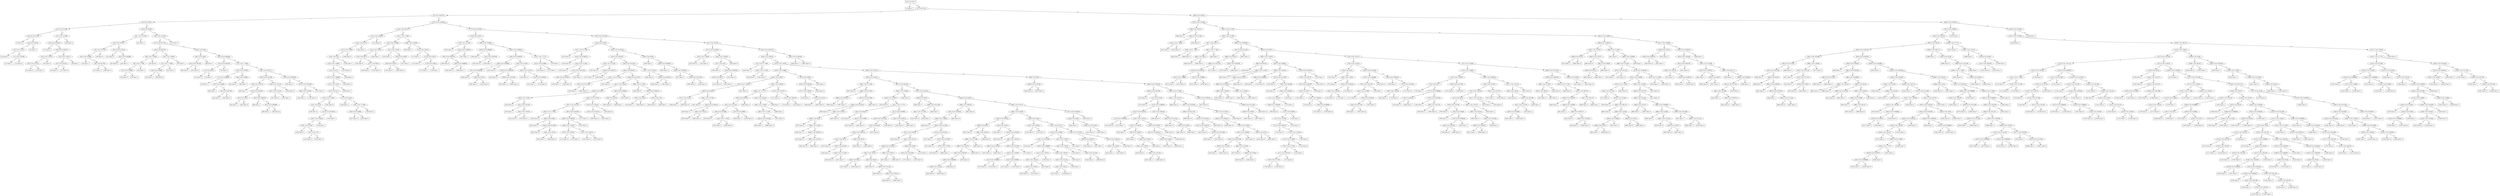 digraph 1 {
    node [shape=ellipse]
    node [shape=box]
    "(0) 6 Cut=0.0175" -> "(1) Class=0 " [label="<"]
    node [shape=ellipse]
    "(0) 6 Cut=0.0175" -> "(2) 3 Cut=118.2" [label=">="]
    node [shape=ellipse]
    "(2) 3 Cut=118.2" -> "(3) 4 Cut=0.007474" [label="<"]
    node [shape=ellipse]
    "(2) 3 Cut=118.2" -> "(646) 6 Cut=0.0625" [label=">="]
    node [shape=ellipse]
    "(3) 4 Cut=0.007474" -> "(4) 6 Cut=0.0375" [label="<"]
    node [shape=ellipse]
    "(3) 4 Cut=0.007474" -> "(113) 5 Cut=1.962559" [label=">="]
    node [shape=ellipse]
    "(4) 6 Cut=0.0375" -> "(5) 1 Cut=2.27106" [label="<"]
    node [shape=ellipse]
    "(4) 6 Cut=0.0375" -> "(30) 6 Cut=0.0625" [label=">="]
    node [shape=ellipse]
    "(5) 1 Cut=2.27106" -> "(6) 0 Cut=0.511283" [label="<"]
    node [shape=ellipse]
    "(5) 1 Cut=2.27106" -> "(15) 3 Cut=110.949" [label=">="]
    node [shape=box]
    "(6) 0 Cut=0.511283" -> "(7) Class=0 " [label="<"]
    node [shape=ellipse]
    "(6) 0 Cut=0.511283" -> "(8) 4 Cut=0.00741" [label=">="]
    node [shape=ellipse]
    "(8) 4 Cut=0.00741" -> "(9) 2 Cut=178.675" [label="<"]
    node [shape=box]
    "(8) 4 Cut=0.00741" -> "(14) Class=1 " [label=">="]
    node [shape=box]
    "(9) 2 Cut=178.675" -> "(10) Class=0 " [label="<"]
    node [shape=ellipse]
    "(9) 2 Cut=178.675" -> "(11) 3 Cut=110.803" [label=">="]
    node [shape=box]
    "(11) 3 Cut=110.803" -> "(12) Class=1 " [label="<"]
    node [shape=box]
    "(11) 3 Cut=110.803" -> "(13) Class=0 " [label=">="]
    node [shape=ellipse]
    "(15) 3 Cut=110.949" -> "(16) 4 Cut=0.005511" [label="<"]
    node [shape=box]
    "(15) 3 Cut=110.949" -> "(29) Class=0 " [label=">="]
    node [shape=box]
    "(16) 4 Cut=0.005511" -> "(17) Class=1 " [label="<"]
    node [shape=ellipse]
    "(16) 4 Cut=0.005511" -> "(18) 0 Cut=0.000115" [label=">="]
    node [shape=ellipse]
    "(18) 0 Cut=0.000115" -> "(19) 2 Cut=178.675" [label="<"]
    node [shape=ellipse]
    "(18) 0 Cut=0.000115" -> "(24) 2 Cut=178.675" [label=">="]
    node [shape=ellipse]
    "(19) 2 Cut=178.675" -> "(20) 2 Cut=152.425" [label="<"]
    node [shape=box]
    "(19) 2 Cut=178.675" -> "(23) Class=0 " [label=">="]
    node [shape=box]
    "(20) 2 Cut=152.425" -> "(21) Class=0 " [label="<"]
    node [shape=box]
    "(20) 2 Cut=152.425" -> "(22) Class=1 " [label=">="]
    node [shape=ellipse]
    "(24) 2 Cut=178.675" -> "(25) 2 Cut=152.425" [label="<"]
    node [shape=box]
    "(24) 2 Cut=178.675" -> "(28) Class=1 " [label=">="]
    node [shape=box]
    "(25) 2 Cut=152.425" -> "(26) Class=1 " [label="<"]
    node [shape=box]
    "(25) 2 Cut=152.425" -> "(27) Class=0 " [label=">="]
    node [shape=ellipse]
    "(30) 6 Cut=0.0625" -> "(31) 1 Cut=2.27106" [label="<"]
    node [shape=ellipse]
    "(30) 6 Cut=0.0625" -> "(46) 3 Cut=114.248" [label=">="]
    node [shape=ellipse]
    "(31) 1 Cut=2.27106" -> "(32) 5 Cut=3.67677" [label="<"]
    node [shape=box]
    "(31) 1 Cut=2.27106" -> "(45) Class=1 " [label=">="]
    node [shape=ellipse]
    "(32) 5 Cut=3.67677" -> "(33) 1 Cut=2.01724" [label="<"]
    node [shape=ellipse]
    "(32) 5 Cut=3.67677" -> "(40) 0 Cut=0.511283" [label=">="]
    node [shape=ellipse]
    "(33) 1 Cut=2.01724" -> "(34) 0 Cut=0.50882" [label="<"]
    node [shape=box]
    "(33) 1 Cut=2.01724" -> "(39) Class=0 " [label=">="]
    node [shape=box]
    "(34) 0 Cut=0.50882" -> "(35) Class=1 " [label="<"]
    node [shape=ellipse]
    "(34) 0 Cut=0.50882" -> "(36) 3 Cut=94.7622" [label=">="]
    node [shape=box]
    "(36) 3 Cut=94.7622" -> "(37) Class=1 " [label="<"]
    node [shape=box]
    "(36) 3 Cut=94.7622" -> "(38) Class=0 " [label=">="]
    node [shape=box]
    "(40) 0 Cut=0.511283" -> "(41) Class=0 " [label="<"]
    node [shape=ellipse]
    "(40) 0 Cut=0.511283" -> "(42) 4 Cut=0.004388" [label=">="]
    node [shape=box]
    "(42) 4 Cut=0.004388" -> "(43) Class=0 " [label="<"]
    node [shape=box]
    "(42) 4 Cut=0.004388" -> "(44) Class=1 " [label=">="]
    node [shape=ellipse]
    "(46) 3 Cut=114.248" -> "(47) 3 Cut=91.1233" [label="<"]
    node [shape=box]
    "(46) 3 Cut=114.248" -> "(112) Class=1 " [label=">="]
    node [shape=ellipse]
    "(47) 3 Cut=91.1233" -> "(48) 3 Cut=86.8758" [label="<"]
    node [shape=ellipse]
    "(47) 3 Cut=91.1233" -> "(63) 0 Cut=2e-06" [label=">="]
    node [shape=ellipse]
    "(48) 3 Cut=86.8758" -> "(49) 1 Cut=2.28556" [label="<"]
    node [shape=ellipse]
    "(48) 3 Cut=86.8758" -> "(56) 1 Cut=2.28556" [label=">="]
    node [shape=ellipse]
    "(49) 1 Cut=2.28556" -> "(50) 1 Cut=1.77085" [label="<"]
    node [shape=box]
    "(49) 1 Cut=2.28556" -> "(55) Class=0 " [label=">="]
    node [shape=ellipse]
    "(50) 1 Cut=1.77085" -> "(51) 0 Cut=0.50882" [label="<"]
    node [shape=box]
    "(50) 1 Cut=1.77085" -> "(54) Class=1 " [label=">="]
    node [shape=box]
    "(51) 0 Cut=0.50882" -> "(52) Class=0 " [label="<"]
    node [shape=box]
    "(51) 0 Cut=0.50882" -> "(53) Class=1 " [label=">="]
    node [shape=ellipse]
    "(56) 1 Cut=2.28556" -> "(57) 1 Cut=1.77085" [label="<"]
    node [shape=box]
    "(56) 1 Cut=2.28556" -> "(62) Class=1 " [label=">="]
    node [shape=ellipse]
    "(57) 1 Cut=1.77085" -> "(58) 0 Cut=0.50882" [label="<"]
    node [shape=box]
    "(57) 1 Cut=1.77085" -> "(61) Class=0 " [label=">="]
    node [shape=box]
    "(58) 0 Cut=0.50882" -> "(59) Class=1 " [label="<"]
    node [shape=box]
    "(58) 0 Cut=0.50882" -> "(60) Class=0 " [label=">="]
    node [shape=ellipse]
    "(63) 0 Cut=2e-06" -> "(64) 5 Cut=3.6623" [label="<"]
    node [shape=ellipse]
    "(63) 0 Cut=2e-06" -> "(69) 4 Cut=0.004388" [label=">="]
    node [shape=ellipse]
    "(64) 5 Cut=3.6623" -> "(65) 3 Cut=106.166" [label="<"]
    node [shape=box]
    "(64) 5 Cut=3.6623" -> "(68) Class=1 " [label=">="]
    node [shape=box]
    "(65) 3 Cut=106.166" -> "(66) Class=1 " [label="<"]
    node [shape=box]
    "(65) 3 Cut=106.166" -> "(67) Class=0 " [label=">="]
    node [shape=ellipse]
    "(69) 4 Cut=0.004388" -> "(70) 0 Cut=0.020104" [label="<"]
    node [shape=ellipse]
    "(69) 4 Cut=0.004388" -> "(75) 1 Cut=1.77085" [label=">="]
    node [shape=ellipse]
    "(70) 0 Cut=0.020104" -> "(71) 0 Cut=9e-05" [label="<"]
    node [shape=box]
    "(70) 0 Cut=0.020104" -> "(74) Class=0 " [label=">="]
    node [shape=box]
    "(71) 0 Cut=9e-05" -> "(72) Class=0 " [label="<"]
    node [shape=box]
    "(71) 0 Cut=9e-05" -> "(73) Class=1 " [label=">="]
    node [shape=ellipse]
    "(75) 1 Cut=1.77085" -> "(76) 3 Cut=110.803" [label="<"]
    node [shape=ellipse]
    "(75) 1 Cut=1.77085" -> "(87) 3 Cut=108.177" [label=">="]
    node [shape=ellipse]
    "(76) 3 Cut=110.803" -> "(77) 4 Cut=0.006386" [label="<"]
    node [shape=ellipse]
    "(76) 3 Cut=110.803" -> "(84) 0 Cut=0.50882" [label=">="]
    node [shape=box]
    "(77) 4 Cut=0.006386" -> "(78) Class=1 " [label="<"]
    node [shape=ellipse]
    "(77) 4 Cut=0.006386" -> "(79) 0 Cut=0.50882" [label=">="]
    node [shape=box]
    "(79) 0 Cut=0.50882" -> "(80) Class=1 " [label="<"]
    node [shape=ellipse]
    "(79) 0 Cut=0.50882" -> "(81) 3 Cut=94.7622" [label=">="]
    node [shape=box]
    "(81) 3 Cut=94.7622" -> "(82) Class=1 " [label="<"]
    node [shape=box]
    "(81) 3 Cut=94.7622" -> "(83) Class=0 " [label=">="]
    node [shape=box]
    "(84) 0 Cut=0.50882" -> "(85) Class=0 " [label="<"]
    node [shape=box]
    "(84) 0 Cut=0.50882" -> "(86) Class=1 " [label=">="]
    node [shape=ellipse]
    "(87) 3 Cut=108.177" -> "(88) 0 Cut=0.011398" [label="<"]
    node [shape=ellipse]
    "(87) 3 Cut=108.177" -> "(105) 0 Cut=0.000203" [label=">="]
    node [shape=ellipse]
    "(88) 0 Cut=0.011398" -> "(89) 5 Cut=3.62575" [label="<"]
    node [shape=ellipse]
    "(88) 0 Cut=0.011398" -> "(100) 3 Cut=101.56" [label=">="]
    node [shape=box]
    "(89) 5 Cut=3.62575" -> "(90) Class=1 " [label="<"]
    node [shape=ellipse]
    "(89) 5 Cut=3.62575" -> "(91) 3 Cut=93.6164" [label=">="]
    node [shape=ellipse]
    "(91) 3 Cut=93.6164" -> "(92) 0 Cut=9e-05" [label="<"]
    node [shape=ellipse]
    "(91) 3 Cut=93.6164" -> "(95) 0 Cut=0.000203" [label=">="]
    node [shape=box]
    "(92) 0 Cut=9e-05" -> "(93) Class=1 " [label="<"]
    node [shape=box]
    "(92) 0 Cut=9e-05" -> "(94) Class=0 " [label=">="]
    node [shape=box]
    "(95) 0 Cut=0.000203" -> "(96) Class=1 " [label="<"]
    node [shape=ellipse]
    "(95) 0 Cut=0.000203" -> "(97) 4 Cut=0.006386" [label=">="]
    node [shape=box]
    "(97) 4 Cut=0.006386" -> "(98) Class=1 " [label="<"]
    node [shape=box]
    "(97) 4 Cut=0.006386" -> "(99) Class=0 " [label=">="]
    node [shape=ellipse]
    "(100) 3 Cut=101.56" -> "(101) 2 Cut=152.425" [label="<"]
    node [shape=box]
    "(100) 3 Cut=101.56" -> "(104) Class=0 " [label=">="]
    node [shape=box]
    "(101) 2 Cut=152.425" -> "(102) Class=0 " [label="<"]
    node [shape=box]
    "(101) 2 Cut=152.425" -> "(103) Class=1 " [label=">="]
    node [shape=box]
    "(105) 0 Cut=0.000203" -> "(106) Class=1 " [label="<"]
    node [shape=ellipse]
    "(105) 0 Cut=0.000203" -> "(107) 0 Cut=0.011398" [label=">="]
    node [shape=ellipse]
    "(107) 0 Cut=0.011398" -> "(108) 3 Cut=110.803" [label="<"]
    node [shape=box]
    "(107) 0 Cut=0.011398" -> "(111) Class=1 " [label=">="]
    node [shape=box]
    "(108) 3 Cut=110.803" -> "(109) Class=1 " [label="<"]
    node [shape=box]
    "(108) 3 Cut=110.803" -> "(110) Class=0 " [label=">="]
    node [shape=ellipse]
    "(113) 5 Cut=1.962559" -> "(114) 2 Cut=50.175" [label="<"]
    node [shape=ellipse]
    "(113) 5 Cut=1.962559" -> "(177) 4 Cut=0.010013" [label=">="]
    node [shape=ellipse]
    "(114) 2 Cut=50.175" -> "(115) 5 Cut=1.80493" [label="<"]
    node [shape=ellipse]
    "(114) 2 Cut=50.175" -> "(152) 1 Cut=1.77085" [label=">="]
    node [shape=ellipse]
    "(115) 5 Cut=1.80493" -> "(116) 2 Cut=26.575" [label="<"]
    node [shape=box]
    "(115) 5 Cut=1.80493" -> "(151) Class=0 " [label=">="]
    node [shape=ellipse]
    "(116) 2 Cut=26.575" -> "(117) 5 Cut=1.6643" [label="<"]
    node [shape=box]
    "(116) 2 Cut=26.575" -> "(150) Class=1 " [label=">="]
    node [shape=ellipse]
    "(117) 5 Cut=1.6643" -> "(118) 2 Cut=16.5" [label="<"]
    node [shape=box]
    "(117) 5 Cut=1.6643" -> "(149) Class=0 " [label=">="]
    node [shape=ellipse]
    "(118) 2 Cut=16.5" -> "(119) 5 Cut=1.50855" [label="<"]
    node [shape=box]
    "(118) 2 Cut=16.5" -> "(148) Class=1 " [label=">="]
    node [shape=ellipse]
    "(119) 5 Cut=1.50855" -> "(120) 2 Cut=12" [label="<"]
    node [shape=box]
    "(119) 5 Cut=1.50855" -> "(147) Class=0 " [label=">="]
    node [shape=ellipse]
    "(120) 2 Cut=12" -> "(121) 5 Cut=1.393689" [label="<"]
    node [shape=box]
    "(120) 2 Cut=12" -> "(146) Class=1 " [label=">="]
    node [shape=ellipse]
    "(121) 5 Cut=1.393689" -> "(122) 2 Cut=10.25" [label="<"]
    node [shape=box]
    "(121) 5 Cut=1.393689" -> "(145) Class=0 " [label=">="]
    node [shape=ellipse]
    "(122) 2 Cut=10.25" -> "(123) 2 Cut=8.75" [label="<"]
    node [shape=box]
    "(122) 2 Cut=10.25" -> "(144) Class=1 " [label=">="]
    node [shape=ellipse]
    "(123) 2 Cut=8.75" -> "(124) 5 Cut=1.24021" [label="<"]
    node [shape=ellipse]
    "(123) 2 Cut=8.75" -> "(137) 0 Cut=2e-06" [label=">="]
    node [shape=ellipse]
    "(124) 5 Cut=1.24021" -> "(125) 2 Cut=6.35" [label="<"]
    node [shape=box]
    "(124) 5 Cut=1.24021" -> "(136) Class=0 " [label=">="]
    node [shape=box]
    "(125) 2 Cut=6.35" -> "(126) Class=0 " [label="<"]
    node [shape=ellipse]
    "(125) 2 Cut=6.35" -> "(127) 0 Cut=0.020104" [label=">="]
    node [shape=ellipse]
    "(127) 0 Cut=0.020104" -> "(128) 1 Cut=2.28556" [label="<"]
    node [shape=box]
    "(127) 0 Cut=0.020104" -> "(135) Class=1 " [label=">="]
    node [shape=ellipse]
    "(128) 1 Cut=2.28556" -> "(129) 1 Cut=2.0316" [label="<"]
    node [shape=box]
    "(128) 1 Cut=2.28556" -> "(134) Class=1 " [label=">="]
    node [shape=box]
    "(129) 1 Cut=2.0316" -> "(130) Class=0 " [label="<"]
    node [shape=ellipse]
    "(129) 1 Cut=2.0316" -> "(131) 2 Cut=7.45" [label=">="]
    node [shape=box]
    "(131) 2 Cut=7.45" -> "(132) Class=0 " [label="<"]
    node [shape=box]
    "(131) 2 Cut=7.45" -> "(133) Class=1 " [label=">="]
    node [shape=box]
    "(137) 0 Cut=2e-06" -> "(138) Class=0 " [label="<"]
    node [shape=ellipse]
    "(137) 0 Cut=2e-06" -> "(139) 1 Cut=1.77085" [label=">="]
    node [shape=ellipse]
    "(139) 1 Cut=1.77085" -> "(140) 0 Cut=0.50882" [label="<"]
    node [shape=box]
    "(139) 1 Cut=1.77085" -> "(143) Class=1 " [label=">="]
    node [shape=box]
    "(140) 0 Cut=0.50882" -> "(141) Class=0 " [label="<"]
    node [shape=box]
    "(140) 0 Cut=0.50882" -> "(142) Class=1 " [label=">="]
    node [shape=ellipse]
    "(152) 1 Cut=1.77085" -> "(153) 0 Cut=0.50882" [label="<"]
    node [shape=ellipse]
    "(152) 1 Cut=1.77085" -> "(168) 1 Cut=2.28556" [label=">="]
    node [shape=ellipse]
    "(153) 0 Cut=0.50882" -> "(154) 2 Cut=130.05" [label="<"]
    node [shape=ellipse]
    "(153) 0 Cut=0.50882" -> "(161) 2 Cut=110.95" [label=">="]
    node [shape=ellipse]
    "(154) 2 Cut=130.05" -> "(155) 2 Cut=80.75" [label="<"]
    node [shape=box]
    "(154) 2 Cut=130.05" -> "(160) Class=1 " [label=">="]
    node [shape=box]
    "(155) 2 Cut=80.75" -> "(156) Class=0 " [label="<"]
    node [shape=ellipse]
    "(155) 2 Cut=80.75" -> "(157) 2 Cut=94.65" [label=">="]
    node [shape=box]
    "(157) 2 Cut=94.65" -> "(158) Class=1 " [label="<"]
    node [shape=box]
    "(157) 2 Cut=94.65" -> "(159) Class=0 " [label=">="]
    node [shape=box]
    "(161) 2 Cut=110.95" -> "(162) Class=1 " [label="<"]
    node [shape=ellipse]
    "(161) 2 Cut=110.95" -> "(163) 6 Cut=0.0625" [label=">="]
    node [shape=ellipse]
    "(163) 6 Cut=0.0625" -> "(164) 6 Cut=0.0375" [label="<"]
    node [shape=box]
    "(163) 6 Cut=0.0625" -> "(167) Class=1 " [label=">="]
    node [shape=box]
    "(164) 6 Cut=0.0375" -> "(165) Class=1 " [label="<"]
    node [shape=box]
    "(164) 6 Cut=0.0375" -> "(166) Class=0 " [label=">="]
    node [shape=box]
    "(168) 1 Cut=2.28556" -> "(169) Class=1 " [label="<"]
    node [shape=ellipse]
    "(168) 1 Cut=2.28556" -> "(170) 2 Cut=130.05" [label=">="]
    node [shape=box]
    "(170) 2 Cut=130.05" -> "(171) Class=1 " [label="<"]
    node [shape=ellipse]
    "(170) 2 Cut=130.05" -> "(172) 6 Cut=0.0375" [label=">="]
    node [shape=box]
    "(172) 6 Cut=0.0375" -> "(173) Class=1 " [label="<"]
    node [shape=ellipse]
    "(172) 6 Cut=0.0375" -> "(174) 6 Cut=0.0625" [label=">="]
    node [shape=box]
    "(174) 6 Cut=0.0625" -> "(175) Class=0 " [label="<"]
    node [shape=box]
    "(174) 6 Cut=0.0625" -> "(176) Class=1 " [label=">="]
    node [shape=ellipse]
    "(177) 4 Cut=0.010013" -> "(178) 6 Cut=0.0375" [label="<"]
    node [shape=ellipse]
    "(177) 4 Cut=0.010013" -> "(219) 4 Cut=0.013495" [label=">="]
    node [shape=ellipse]
    "(178) 6 Cut=0.0375" -> "(179) 1 Cut=2.27106" [label="<"]
    node [shape=ellipse]
    "(178) 6 Cut=0.0375" -> "(188) 3 Cut=78.0681" [label=">="]
    node [shape=box]
    "(179) 1 Cut=2.27106" -> "(180) Class=0 " [label="<"]
    node [shape=ellipse]
    "(179) 1 Cut=2.27106" -> "(181) 4 Cut=0.009923" [label=">="]
    node [shape=ellipse]
    "(181) 4 Cut=0.009923" -> "(182) 0 Cut=0.000115" [label="<"]
    node [shape=box]
    "(181) 4 Cut=0.009923" -> "(187) Class=1 " [label=">="]
    node [shape=box]
    "(182) 0 Cut=0.000115" -> "(183) Class=0 " [label="<"]
    node [shape=ellipse]
    "(182) 0 Cut=0.000115" -> "(184) 4 Cut=0.008645" [label=">="]
    node [shape=box]
    "(184) 4 Cut=0.008645" -> "(185) Class=0 " [label="<"]
    node [shape=box]
    "(184) 4 Cut=0.008645" -> "(186) Class=1 " [label=">="]
    node [shape=ellipse]
    "(188) 3 Cut=78.0681" -> "(189) 0 Cut=0.008935" [label="<"]
    node [shape=ellipse]
    "(188) 3 Cut=78.0681" -> "(194) 4 Cut=0.009923" [label=">="]
    node [shape=box]
    "(189) 0 Cut=0.008935" -> "(190) Class=1 " [label="<"]
    node [shape=ellipse]
    "(189) 0 Cut=0.008935" -> "(191) 0 Cut=0.020104" [label=">="]
    node [shape=box]
    "(191) 0 Cut=0.020104" -> "(192) Class=0 " [label="<"]
    node [shape=box]
    "(191) 0 Cut=0.020104" -> "(193) Class=1 " [label=">="]
    node [shape=ellipse]
    "(194) 4 Cut=0.009923" -> "(195) 0 Cut=0.000203" [label="<"]
    node [shape=ellipse]
    "(194) 4 Cut=0.009923" -> "(214) 1 Cut=1.77771" [label=">="]
    node [shape=ellipse]
    "(195) 0 Cut=0.000203" -> "(196) 4 Cut=0.008645" [label="<"]
    node [shape=ellipse]
    "(195) 0 Cut=0.000203" -> "(203) 2 Cut=130.05" [label=">="]
    node [shape=ellipse]
    "(196) 4 Cut=0.008645" -> "(197) 4 Cut=0.008582" [label="<"]
    node [shape=box]
    "(196) 4 Cut=0.008645" -> "(202) Class=0 " [label=">="]
    node [shape=box]
    "(197) 4 Cut=0.008582" -> "(198) Class=0 " [label="<"]
    node [shape=ellipse]
    "(197) 4 Cut=0.008582" -> "(199) 0 Cut=9e-05" [label=">="]
    node [shape=box]
    "(199) 0 Cut=9e-05" -> "(200) Class=1 " [label="<"]
    node [shape=box]
    "(199) 0 Cut=9e-05" -> "(201) Class=0 " [label=">="]
    node [shape=ellipse]
    "(203) 2 Cut=130.05" -> "(204) 0 Cut=0.020104" [label="<"]
    node [shape=ellipse]
    "(203) 2 Cut=130.05" -> "(209) 2 Cut=152.425" [label=">="]
    node [shape=box]
    "(204) 0 Cut=0.020104" -> "(205) Class=0 " [label="<"]
    node [shape=ellipse]
    "(204) 0 Cut=0.020104" -> "(206) 0 Cut=0.511283" [label=">="]
    node [shape=box]
    "(206) 0 Cut=0.511283" -> "(207) Class=1 " [label="<"]
    node [shape=box]
    "(206) 0 Cut=0.511283" -> "(208) Class=0 " [label=">="]
    node [shape=box]
    "(209) 2 Cut=152.425" -> "(210) Class=1 " [label="<"]
    node [shape=ellipse]
    "(209) 2 Cut=152.425" -> "(211) 0 Cut=0.020104" [label=">="]
    node [shape=box]
    "(211) 0 Cut=0.020104" -> "(212) Class=1 " [label="<"]
    node [shape=box]
    "(211) 0 Cut=0.020104" -> "(213) Class=0 " [label=">="]
    node [shape=ellipse]
    "(214) 1 Cut=1.77771" -> "(215) 0 Cut=0.50882" [label="<"]
    node [shape=box]
    "(214) 1 Cut=1.77771" -> "(218) Class=1 " [label=">="]
    node [shape=box]
    "(215) 0 Cut=0.50882" -> "(216) Class=0 " [label="<"]
    node [shape=box]
    "(215) 0 Cut=0.50882" -> "(217) Class=1 " [label=">="]
    node [shape=ellipse]
    "(219) 4 Cut=0.013495" -> "(220) 6 Cut=0.0375" [label="<"]
    node [shape=ellipse]
    "(219) 4 Cut=0.013495" -> "(311) 3 Cut=43.196" [label=">="]
    node [shape=ellipse]
    "(220) 6 Cut=0.0375" -> "(221) 1 Cut=2.27106" [label="<"]
    node [shape=ellipse]
    "(220) 6 Cut=0.0375" -> "(232) 4 Cut=0.013362" [label=">="]
    node [shape=box]
    "(221) 1 Cut=2.27106" -> "(222) Class=0 " [label="<"]
    node [shape=ellipse]
    "(221) 1 Cut=2.27106" -> "(223) 0 Cut=0.000115" [label=">="]
    node [shape=box]
    "(223) 0 Cut=0.000115" -> "(224) Class=0 " [label="<"]
    node [shape=ellipse]
    "(223) 0 Cut=0.000115" -> "(225) 3 Cut=71.5545" [label=">="]
    node [shape=box]
    "(225) 3 Cut=71.5545" -> "(226) Class=0 " [label="<"]
    node [shape=ellipse]
    "(225) 3 Cut=71.5545" -> "(227) 4 Cut=0.012238" [label=">="]
    node [shape=ellipse]
    "(227) 4 Cut=0.012238" -> "(228) 4 Cut=0.011299" [label="<"]
    node [shape=box]
    "(227) 4 Cut=0.012238" -> "(231) Class=1 " [label=">="]
    node [shape=box]
    "(228) 4 Cut=0.011299" -> "(229) Class=1 " [label="<"]
    node [shape=box]
    "(228) 4 Cut=0.011299" -> "(230) Class=0 " [label=">="]
    node [shape=ellipse]
    "(232) 4 Cut=0.013362" -> "(233) 4 Cut=0.010077" [label="<"]
    node [shape=ellipse]
    "(232) 4 Cut=0.013362" -> "(302) 0 Cut=9e-05" [label=">="]
    node [shape=ellipse]
    "(233) 4 Cut=0.010077" -> "(234) 1 Cut=2.27106" [label="<"]
    node [shape=ellipse]
    "(233) 4 Cut=0.010077" -> "(239) 4 Cut=0.013191" [label=">="]
    node [shape=box]
    "(234) 1 Cut=2.27106" -> "(235) Class=0 " [label="<"]
    node [shape=ellipse]
    "(234) 1 Cut=2.27106" -> "(236) 0 Cut=0.000115" [label=">="]
    node [shape=box]
    "(236) 0 Cut=0.000115" -> "(237) Class=0 " [label="<"]
    node [shape=box]
    "(236) 0 Cut=0.000115" -> "(238) Class=1 " [label=">="]
    node [shape=ellipse]
    "(239) 4 Cut=0.013191" -> "(240) 3 Cut=66.8197" [label="<"]
    node [shape=ellipse]
    "(239) 4 Cut=0.013191" -> "(297) 1 Cut=2.27106" [label=">="]
    node [shape=ellipse]
    "(240) 3 Cut=66.8197" -> "(241) 1 Cut=2.27106" [label="<"]
    node [shape=ellipse]
    "(240) 3 Cut=66.8197" -> "(246) 4 Cut=0.011671" [label=">="]
    node [shape=ellipse]
    "(241) 1 Cut=2.27106" -> "(242) 0 Cut=0.511283" [label="<"]
    node [shape=box]
    "(241) 1 Cut=2.27106" -> "(245) Class=0 " [label=">="]
    node [shape=box]
    "(242) 0 Cut=0.511283" -> "(243) Class=1 " [label="<"]
    node [shape=box]
    "(242) 0 Cut=0.511283" -> "(244) Class=0 " [label=">="]
    node [shape=ellipse]
    "(246) 4 Cut=0.011671" -> "(247) 2 Cut=209.425" [label="<"]
    node [shape=ellipse]
    "(246) 4 Cut=0.011671" -> "(288) 1 Cut=2.27106" [label=">="]
    node [shape=ellipse]
    "(247) 2 Cut=209.425" -> "(248) 0 Cut=2e-06" [label="<"]
    node [shape=ellipse]
    "(247) 2 Cut=209.425" -> "(283) 0 Cut=0.008935" [label=">="]
    node [shape=ellipse]
    "(248) 0 Cut=2e-06" -> "(249) 2 Cut=110.95" [label="<"]
    node [shape=ellipse]
    "(248) 0 Cut=2e-06" -> "(256) 0 Cut=0.511283" [label=">="]
    node [shape=box]
    "(249) 2 Cut=110.95" -> "(250) Class=0 " [label="<"]
    node [shape=ellipse]
    "(249) 2 Cut=110.95" -> "(251) 2 Cut=152.425" [label=">="]
    node [shape=box]
    "(251) 2 Cut=152.425" -> "(252) Class=1 " [label="<"]
    node [shape=ellipse]
    "(251) 2 Cut=152.425" -> "(253) 2 Cut=178.675" [label=">="]
    node [shape=box]
    "(253) 2 Cut=178.675" -> "(254) Class=0 " [label="<"]
    node [shape=box]
    "(253) 2 Cut=178.675" -> "(255) Class=1 " [label=">="]
    node [shape=ellipse]
    "(256) 0 Cut=0.511283" -> "(257) 2 Cut=152.425" [label="<"]
    node [shape=ellipse]
    "(256) 0 Cut=0.511283" -> "(278) 2 Cut=178.675" [label=">="]
    node [shape=ellipse]
    "(257) 2 Cut=152.425" -> "(258) 1 Cut=1.77085" [label="<"]
    node [shape=ellipse]
    "(257) 2 Cut=152.425" -> "(267) 0 Cut=0.020104" [label=">="]
    node [shape=box]
    "(258) 1 Cut=1.77085" -> "(259) Class=0 " [label="<"]
    node [shape=ellipse]
    "(258) 1 Cut=1.77085" -> "(260) 6 Cut=0.0625" [label=">="]
    node [shape=box]
    "(260) 6 Cut=0.0625" -> "(261) Class=0 " [label="<"]
    node [shape=ellipse]
    "(260) 6 Cut=0.0625" -> "(262) 0 Cut=0.011398" [label=">="]
    node [shape=box]
    "(262) 0 Cut=0.011398" -> "(263) Class=0 " [label="<"]
    node [shape=ellipse]
    "(262) 0 Cut=0.011398" -> "(264) 2 Cut=130.05" [label=">="]
    node [shape=box]
    "(264) 2 Cut=130.05" -> "(265) Class=1 " [label="<"]
    node [shape=box]
    "(264) 2 Cut=130.05" -> "(266) Class=0 " [label=">="]
    node [shape=ellipse]
    "(267) 0 Cut=0.020104" -> "(268) 0 Cut=0.008935" [label="<"]
    node [shape=box]
    "(267) 0 Cut=0.020104" -> "(277) Class=0 " [label=">="]
    node [shape=ellipse]
    "(268) 0 Cut=0.008935" -> "(269) 2 Cut=178.675" [label="<"]
    node [shape=box]
    "(268) 0 Cut=0.008935" -> "(276) Class=1 " [label=">="]
    node [shape=ellipse]
    "(269) 2 Cut=178.675" -> "(270) 1 Cut=2.03153" [label="<"]
    node [shape=ellipse]
    "(269) 2 Cut=178.675" -> "(273) 1 Cut=2.03153" [label=">="]
    node [shape=box]
    "(270) 1 Cut=2.03153" -> "(271) Class=0 " [label="<"]
    node [shape=box]
    "(270) 1 Cut=2.03153" -> "(272) Class=1 " [label=">="]
    node [shape=box]
    "(273) 1 Cut=2.03153" -> "(274) Class=1 " [label="<"]
    node [shape=box]
    "(273) 1 Cut=2.03153" -> "(275) Class=0 " [label=">="]
    node [shape=ellipse]
    "(278) 2 Cut=178.675" -> "(279) 4 Cut=0.010115" [label="<"]
    node [shape=box]
    "(278) 2 Cut=178.675" -> "(282) Class=0 " [label=">="]
    node [shape=box]
    "(279) 4 Cut=0.010115" -> "(280) Class=0 " [label="<"]
    node [shape=box]
    "(279) 4 Cut=0.010115" -> "(281) Class=1 " [label=">="]
    node [shape=ellipse]
    "(283) 0 Cut=0.008935" -> "(284) 0 Cut=9e-05" [label="<"]
    node [shape=box]
    "(283) 0 Cut=0.008935" -> "(287) Class=0 " [label=">="]
    node [shape=box]
    "(284) 0 Cut=9e-05" -> "(285) Class=0 " [label="<"]
    node [shape=box]
    "(284) 0 Cut=9e-05" -> "(286) Class=1 " [label=">="]
    node [shape=box]
    "(288) 1 Cut=2.27106" -> "(289) Class=0 " [label="<"]
    node [shape=ellipse]
    "(288) 1 Cut=2.27106" -> "(290) 0 Cut=0.000115" [label=">="]
    node [shape=ellipse]
    "(290) 0 Cut=0.000115" -> "(291) 2 Cut=156.3" [label="<"]
    node [shape=ellipse]
    "(290) 0 Cut=0.000115" -> "(294) 2 Cut=156.3" [label=">="]
    node [shape=box]
    "(291) 2 Cut=156.3" -> "(292) Class=1 " [label="<"]
    node [shape=box]
    "(291) 2 Cut=156.3" -> "(293) Class=0 " [label=">="]
    node [shape=box]
    "(294) 2 Cut=156.3" -> "(295) Class=0 " [label="<"]
    node [shape=box]
    "(294) 2 Cut=156.3" -> "(296) Class=1 " [label=">="]
    node [shape=box]
    "(297) 1 Cut=2.27106" -> "(298) Class=0 " [label="<"]
    node [shape=ellipse]
    "(297) 1 Cut=2.27106" -> "(299) 0 Cut=0.000115" [label=">="]
    node [shape=box]
    "(299) 0 Cut=0.000115" -> "(300) Class=0 " [label="<"]
    node [shape=box]
    "(299) 0 Cut=0.000115" -> "(301) Class=1 " [label=">="]
    node [shape=box]
    "(302) 0 Cut=9e-05" -> "(303) Class=1 " [label="<"]
    node [shape=ellipse]
    "(302) 0 Cut=9e-05" -> "(304) 0 Cut=0.000203" [label=">="]
    node [shape=box]
    "(304) 0 Cut=0.000203" -> "(305) Class=0 " [label="<"]
    node [shape=ellipse]
    "(304) 0 Cut=0.000203" -> "(306) 0 Cut=0.020104" [label=">="]
    node [shape=box]
    "(306) 0 Cut=0.020104" -> "(307) Class=1 " [label="<"]
    node [shape=ellipse]
    "(306) 0 Cut=0.020104" -> "(308) 0 Cut=0.511283" [label=">="]
    node [shape=box]
    "(308) 0 Cut=0.511283" -> "(309) Class=0 " [label="<"]
    node [shape=box]
    "(308) 0 Cut=0.511283" -> "(310) Class=1 " [label=">="]
    node [shape=ellipse]
    "(311) 3 Cut=43.196" -> "(312) 4 Cut=0.030591" [label="<"]
    node [shape=ellipse]
    "(311) 3 Cut=43.196" -> "(325) 4 Cut=0.095797" [label=">="]
    node [shape=ellipse]
    "(312) 4 Cut=0.030591" -> "(313) 1 Cut=2.28556" [label="<"]
    node [shape=ellipse]
    "(312) 4 Cut=0.030591" -> "(316) 5 Cut=2.00593" [label=">="]
    node [shape=box]
    "(313) 1 Cut=2.28556" -> "(314) Class=0 " [label="<"]
    node [shape=box]
    "(313) 1 Cut=2.28556" -> "(315) Class=1 " [label=">="]
    node [shape=ellipse]
    "(316) 5 Cut=2.00593" -> "(317) 2 Cut=58.8" [label="<"]
    node [shape=box]
    "(316) 5 Cut=2.00593" -> "(324) Class=0 " [label=">="]
    node [shape=box]
    "(317) 2 Cut=58.8" -> "(318) Class=0 " [label="<"]
    node [shape=ellipse]
    "(317) 2 Cut=58.8" -> "(319) 0 Cut=0.000203" [label=">="]
    node [shape=ellipse]
    "(319) 0 Cut=0.000203" -> "(320) 0 Cut=9e-05" [label="<"]
    node [shape=box]
    "(319) 0 Cut=0.000203" -> "(323) Class=0 " [label=">="]
    node [shape=box]
    "(320) 0 Cut=9e-05" -> "(321) Class=0 " [label="<"]
    node [shape=box]
    "(320) 0 Cut=9e-05" -> "(322) Class=1 " [label=">="]
    node [shape=ellipse]
    "(325) 4 Cut=0.095797" -> "(326) 5 Cut=2.06314" [label="<"]
    node [shape=ellipse]
    "(325) 4 Cut=0.095797" -> "(643) 0 Cut=0.020104" [label=">="]
    node [shape=ellipse]
    "(326) 5 Cut=2.06314" -> "(327) 1 Cut=1.77085" [label="<"]
    node [shape=ellipse]
    "(326) 5 Cut=2.06314" -> "(332) 5 Cut=2.29787" [label=">="]
    node [shape=box]
    "(327) 1 Cut=1.77085" -> "(328) Class=1 " [label="<"]
    node [shape=ellipse]
    "(327) 1 Cut=1.77085" -> "(329) 1 Cut=2.27106" [label=">="]
    node [shape=box]
    "(329) 1 Cut=2.27106" -> "(330) Class=0 " [label="<"]
    node [shape=box]
    "(329) 1 Cut=2.27106" -> "(331) Class=1 " [label=">="]
    node [shape=ellipse]
    "(332) 5 Cut=2.29787" -> "(333) 5 Cut=2.24891" [label="<"]
    node [shape=ellipse]
    "(332) 5 Cut=2.29787" -> "(384) 4 Cut=0.02125" [label=">="]
    node [shape=ellipse]
    "(333) 5 Cut=2.24891" -> "(334) 2 Cut=130.05" [label="<"]
    node [shape=ellipse]
    "(333) 5 Cut=2.24891" -> "(375) 6 Cut=0.0625" [label=">="]
    node [shape=ellipse]
    "(334) 2 Cut=130.05" -> "(335) 5 Cut=2.19556" [label="<"]
    node [shape=ellipse]
    "(334) 2 Cut=130.05" -> "(348) 1 Cut=2.28556" [label=">="]
    node [shape=ellipse]
    "(335) 5 Cut=2.19556" -> "(336) 0 Cut=2e-06" [label="<"]
    node [shape=box]
    "(335) 5 Cut=2.19556" -> "(347) Class=0 " [label=">="]
    node [shape=ellipse]
    "(336) 0 Cut=2e-06" -> "(337) 2 Cut=103.45" [label="<"]
    node [shape=ellipse]
    "(336) 0 Cut=2e-06" -> "(340) 1 Cut=2.27106" [label=">="]
    node [shape=box]
    "(337) 2 Cut=103.45" -> "(338) Class=1 " [label="<"]
    node [shape=box]
    "(337) 2 Cut=103.45" -> "(339) Class=0 " [label=">="]
    node [shape=box]
    "(340) 1 Cut=2.27106" -> "(341) Class=0 " [label="<"]
    node [shape=ellipse]
    "(340) 1 Cut=2.27106" -> "(342) 0 Cut=0.000115" [label=">="]
    node [shape=box]
    "(342) 0 Cut=0.000115" -> "(343) Class=0 " [label="<"]
    node [shape=ellipse]
    "(342) 0 Cut=0.000115" -> "(344) 2 Cut=103.45" [label=">="]
    node [shape=box]
    "(344) 2 Cut=103.45" -> "(345) Class=0 " [label="<"]
    node [shape=box]
    "(344) 2 Cut=103.45" -> "(346) Class=1 " [label=">="]
    node [shape=ellipse]
    "(348) 1 Cut=2.28556" -> "(349) 1 Cut=1.77771" [label="<"]
    node [shape=ellipse]
    "(348) 1 Cut=2.28556" -> "(370) 2 Cut=178.675" [label=">="]
    node [shape=ellipse]
    "(349) 1 Cut=1.77771" -> "(350) 2 Cut=209.425" [label="<"]
    node [shape=ellipse]
    "(349) 1 Cut=1.77771" -> "(361) 2 Cut=209.425" [label=">="]
    node [shape=ellipse]
    "(350) 2 Cut=209.425" -> "(351) 2 Cut=152.425" [label="<"]
    node [shape=box]
    "(350) 2 Cut=209.425" -> "(360) Class=0 " [label=">="]
    node [shape=ellipse]
    "(351) 2 Cut=152.425" -> "(352) 0 Cut=0.50882" [label="<"]
    node [shape=ellipse]
    "(351) 2 Cut=152.425" -> "(357) 0 Cut=0.50882" [label=">="]
    node [shape=box]
    "(352) 0 Cut=0.50882" -> "(353) Class=0 " [label="<"]
    node [shape=ellipse]
    "(352) 0 Cut=0.50882" -> "(354) 3 Cut=72.7678" [label=">="]
    node [shape=box]
    "(354) 3 Cut=72.7678" -> "(355) Class=1 " [label="<"]
    node [shape=box]
    "(354) 3 Cut=72.7678" -> "(356) Class=0 " [label=">="]
    node [shape=box]
    "(357) 0 Cut=0.50882" -> "(358) Class=1 " [label="<"]
    node [shape=box]
    "(357) 0 Cut=0.50882" -> "(359) Class=0 " [label=">="]
    node [shape=ellipse]
    "(361) 2 Cut=209.425" -> "(362) 5 Cut=2.23837" [label="<"]
    node [shape=box]
    "(361) 2 Cut=209.425" -> "(369) Class=1 " [label=">="]
    node [shape=ellipse]
    "(362) 5 Cut=2.23837" -> "(363) 3 Cut=72.7678" [label="<"]
    node [shape=box]
    "(362) 5 Cut=2.23837" -> "(368) Class=1 " [label=">="]
    node [shape=ellipse]
    "(363) 3 Cut=72.7678" -> "(364) 0 Cut=0.011398" [label="<"]
    node [shape=box]
    "(363) 3 Cut=72.7678" -> "(367) Class=0 " [label=">="]
    node [shape=box]
    "(364) 0 Cut=0.011398" -> "(365) Class=1 " [label="<"]
    node [shape=box]
    "(364) 0 Cut=0.011398" -> "(366) Class=0 " [label=">="]
    node [shape=box]
    "(370) 2 Cut=178.675" -> "(371) Class=0 " [label="<"]
    node [shape=ellipse]
    "(370) 2 Cut=178.675" -> "(372) 2 Cut=209.425" [label=">="]
    node [shape=box]
    "(372) 2 Cut=209.425" -> "(373) Class=1 " [label="<"]
    node [shape=box]
    "(372) 2 Cut=209.425" -> "(374) Class=0 " [label=">="]
    node [shape=ellipse]
    "(375) 6 Cut=0.0625" -> "(376) 0 Cut=0.020104" [label="<"]
    node [shape=box]
    "(375) 6 Cut=0.0625" -> "(383) Class=1 " [label=">="]
    node [shape=ellipse]
    "(376) 0 Cut=0.020104" -> "(377) 1 Cut=2.28556" [label="<"]
    node [shape=box]
    "(376) 0 Cut=0.020104" -> "(382) Class=0 " [label=">="]
    node [shape=box]
    "(377) 1 Cut=2.28556" -> "(378) Class=1 " [label="<"]
    node [shape=ellipse]
    "(377) 1 Cut=2.28556" -> "(379) 6 Cut=0.0375" [label=">="]
    node [shape=box]
    "(379) 6 Cut=0.0375" -> "(380) Class=1 " [label="<"]
    node [shape=box]
    "(379) 6 Cut=0.0375" -> "(381) Class=0 " [label=">="]
    node [shape=ellipse]
    "(384) 4 Cut=0.02125" -> "(385) 6 Cut=0.0375" [label="<"]
    node [shape=ellipse]
    "(384) 4 Cut=0.02125" -> "(564) 2 Cut=68.9" [label=">="]
    node [shape=ellipse]
    "(385) 6 Cut=0.0375" -> "(386) 1 Cut=2.27106" [label="<"]
    node [shape=ellipse]
    "(385) 6 Cut=0.0375" -> "(407) 3 Cut=59.5143" [label=">="]
    node [shape=box]
    "(386) 1 Cut=2.27106" -> "(387) Class=0 " [label="<"]
    node [shape=ellipse]
    "(386) 1 Cut=2.27106" -> "(388) 3 Cut=52.5223" [label=">="]
    node [shape=ellipse]
    "(388) 3 Cut=52.5223" -> "(389) 0 Cut=0.000115" [label="<"]
    node [shape=ellipse]
    "(388) 3 Cut=52.5223" -> "(392) 4 Cut=0.017665" [label=">="]
    node [shape=box]
    "(389) 0 Cut=0.000115" -> "(390) Class=0 " [label="<"]
    node [shape=box]
    "(389) 0 Cut=0.000115" -> "(391) Class=1 " [label=">="]
    node [shape=ellipse]
    "(392) 4 Cut=0.017665" -> "(393) 4 Cut=0.015141" [label="<"]
    node [shape=box]
    "(392) 4 Cut=0.017665" -> "(406) Class=0 " [label=">="]
    node [shape=box]
    "(393) 4 Cut=0.015141" -> "(394) Class=0 " [label="<"]
    node [shape=ellipse]
    "(393) 4 Cut=0.015141" -> "(395) 2 Cut=178.675" [label=">="]
    node [shape=ellipse]
    "(395) 2 Cut=178.675" -> "(396) 2 Cut=94.65" [label="<"]
    node [shape=box]
    "(395) 2 Cut=178.675" -> "(405) Class=0 " [label=">="]
    node [shape=box]
    "(396) 2 Cut=94.65" -> "(397) Class=0 " [label="<"]
    node [shape=ellipse]
    "(396) 2 Cut=94.65" -> "(398) 2 Cut=110.95" [label=">="]
    node [shape=box]
    "(398) 2 Cut=110.95" -> "(399) Class=1 " [label="<"]
    node [shape=ellipse]
    "(398) 2 Cut=110.95" -> "(400) 0 Cut=0.000115" [label=">="]
    node [shape=box]
    "(400) 0 Cut=0.000115" -> "(401) Class=0 " [label="<"]
    node [shape=ellipse]
    "(400) 0 Cut=0.000115" -> "(402) 2 Cut=152.425" [label=">="]
    node [shape=box]
    "(402) 2 Cut=152.425" -> "(403) Class=0 " [label="<"]
    node [shape=box]
    "(402) 2 Cut=152.425" -> "(404) Class=1 " [label=">="]
    node [shape=ellipse]
    "(407) 3 Cut=59.5143" -> "(408) 1 Cut=2.28556" [label="<"]
    node [shape=ellipse]
    "(407) 3 Cut=59.5143" -> "(437) 3 Cut=61.2813" [label=">="]
    node [shape=ellipse]
    "(408) 1 Cut=2.28556" -> "(409) 5 Cut=3.39872" [label="<"]
    node [shape=box]
    "(408) 1 Cut=2.28556" -> "(436) Class=0 " [label=">="]
    node [shape=box]
    "(409) 5 Cut=3.39872" -> "(410) Class=0 " [label="<"]
    node [shape=ellipse]
    "(409) 5 Cut=3.39872" -> "(411) 1 Cut=1.77771" [label=">="]
    node [shape=ellipse]
    "(411) 1 Cut=1.77771" -> "(412) 2 Cut=94.65" [label="<"]
    node [shape=ellipse]
    "(411) 1 Cut=1.77771" -> "(417) 4 Cut=0.019803" [label=">="]
    node [shape=box]
    "(412) 2 Cut=94.65" -> "(413) Class=0 " [label="<"]
    node [shape=ellipse]
    "(412) 2 Cut=94.65" -> "(414) 0 Cut=0.50882" [label=">="]
    node [shape=box]
    "(414) 0 Cut=0.50882" -> "(415) Class=0 " [label="<"]
    node [shape=box]
    "(414) 0 Cut=0.50882" -> "(416) Class=1 " [label=">="]
    node [shape=ellipse]
    "(417) 4 Cut=0.019803" -> "(418) 0 Cut=0.011398" [label="<"]
    node [shape=ellipse]
    "(417) 4 Cut=0.019803" -> "(433) 0 Cut=0.000115" [label=">="]
    node [shape=ellipse]
    "(418) 0 Cut=0.011398" -> "(419) 2 Cut=94.65" [label="<"]
    node [shape=box]
    "(418) 0 Cut=0.011398" -> "(432) Class=0 " [label=">="]
    node [shape=ellipse]
    "(419) 2 Cut=94.65" -> "(420) 0 Cut=0.000115" [label="<"]
    node [shape=box]
    "(419) 2 Cut=94.65" -> "(431) Class=0 " [label=">="]
    node [shape=ellipse]
    "(420) 0 Cut=0.000115" -> "(421) 2 Cut=80.75" [label="<"]
    node [shape=ellipse]
    "(420) 0 Cut=0.000115" -> "(428) 2 Cut=80.75" [label=">="]
    node [shape=box]
    "(421) 2 Cut=80.75" -> "(422) Class=0 " [label="<"]
    node [shape=ellipse]
    "(421) 2 Cut=80.75" -> "(423) 3 Cut=54.5431" [label=">="]
    node [shape=box]
    "(423) 3 Cut=54.5431" -> "(424) Class=1 " [label="<"]
    node [shape=ellipse]
    "(423) 3 Cut=54.5431" -> "(425) 3 Cut=57.2319" [label=">="]
    node [shape=box]
    "(425) 3 Cut=57.2319" -> "(426) Class=0 " [label="<"]
    node [shape=box]
    "(425) 3 Cut=57.2319" -> "(427) Class=1 " [label=">="]
    node [shape=box]
    "(428) 2 Cut=80.75" -> "(429) Class=1 " [label="<"]
    node [shape=box]
    "(428) 2 Cut=80.75" -> "(430) Class=0 " [label=">="]
    node [shape=box]
    "(433) 0 Cut=0.000115" -> "(434) Class=0 " [label="<"]
    node [shape=box]
    "(433) 0 Cut=0.000115" -> "(435) Class=1 " [label=">="]
    node [shape=ellipse]
    "(437) 3 Cut=61.2813" -> "(438) 0 Cut=9e-05" [label="<"]
    node [shape=ellipse]
    "(437) 3 Cut=61.2813" -> "(445) 6 Cut=0.0625" [label=">="]
    node [shape=box]
    "(438) 0 Cut=9e-05" -> "(439) Class=1 " [label="<"]
    node [shape=ellipse]
    "(438) 0 Cut=9e-05" -> "(440) 0 Cut=0.511283" [label=">="]
    node [shape=ellipse]
    "(440) 0 Cut=0.511283" -> "(441) 1 Cut=2.27106" [label="<"]
    node [shape=box]
    "(440) 0 Cut=0.511283" -> "(444) Class=1 " [label=">="]
    node [shape=box]
    "(441) 1 Cut=2.27106" -> "(442) Class=0 " [label="<"]
    node [shape=box]
    "(441) 1 Cut=2.27106" -> "(443) Class=1 " [label=">="]
    node [shape=ellipse]
    "(445) 6 Cut=0.0625" -> "(446) 2 Cut=209.425" [label="<"]
    node [shape=ellipse]
    "(445) 6 Cut=0.0625" -> "(483) 5 Cut=3.41737" [label=">="]
    node [shape=ellipse]
    "(446) 2 Cut=209.425" -> "(447) 4 Cut=0.020591" [label="<"]
    node [shape=box]
    "(446) 2 Cut=209.425" -> "(482) Class=0 " [label=">="]
    node [shape=ellipse]
    "(447) 4 Cut=0.020591" -> "(448) 5 Cut=3.18458" [label="<"]
    node [shape=box]
    "(447) 4 Cut=0.020591" -> "(481) Class=0 " [label=">="]
    node [shape=box]
    "(448) 5 Cut=3.18458" -> "(449) Class=0 " [label="<"]
    node [shape=ellipse]
    "(448) 5 Cut=3.18458" -> "(450) 0 Cut=0.511283" [label=">="]
    node [shape=ellipse]
    "(450) 0 Cut=0.511283" -> "(451) 5 Cut=3.26315" [label="<"]
    node [shape=ellipse]
    "(450) 0 Cut=0.511283" -> "(474) 4 Cut=0.015141" [label=">="]
    node [shape=box]
    "(451) 5 Cut=3.26315" -> "(452) Class=0 " [label="<"]
    node [shape=ellipse]
    "(451) 5 Cut=3.26315" -> "(453) 5 Cut=3.41737" [label=">="]
    node [shape=ellipse]
    "(453) 5 Cut=3.41737" -> "(454) 0 Cut=0.020104" [label="<"]
    node [shape=ellipse]
    "(453) 5 Cut=3.41737" -> "(469) 0 Cut=2e-06" [label=">="]
    node [shape=ellipse]
    "(454) 0 Cut=0.020104" -> "(455) 2 Cut=130.05" [label="<"]
    node [shape=ellipse]
    "(454) 0 Cut=0.020104" -> "(466) 5 Cut=3.34127" [label=">="]
    node [shape=ellipse]
    "(455) 2 Cut=130.05" -> "(456) 0 Cut=9e-05" [label="<"]
    node [shape=ellipse]
    "(455) 2 Cut=130.05" -> "(459) 0 Cut=9e-05" [label=">="]
    node [shape=box]
    "(456) 0 Cut=9e-05" -> "(457) Class=1 " [label="<"]
    node [shape=box]
    "(456) 0 Cut=9e-05" -> "(458) Class=0 " [label=">="]
    node [shape=box]
    "(459) 0 Cut=9e-05" -> "(460) Class=0 " [label="<"]
    node [shape=ellipse]
    "(459) 0 Cut=9e-05" -> "(461) 2 Cut=152.425" [label=">="]
    node [shape=box]
    "(461) 2 Cut=152.425" -> "(462) Class=0 " [label="<"]
    node [shape=ellipse]
    "(461) 2 Cut=152.425" -> "(463) 1 Cut=2.03153" [label=">="]
    node [shape=box]
    "(463) 1 Cut=2.03153" -> "(464) Class=0 " [label="<"]
    node [shape=box]
    "(463) 1 Cut=2.03153" -> "(465) Class=1 " [label=">="]
    node [shape=box]
    "(466) 5 Cut=3.34127" -> "(467) Class=1 " [label="<"]
    node [shape=box]
    "(466) 5 Cut=3.34127" -> "(468) Class=0 " [label=">="]
    node [shape=ellipse]
    "(469) 0 Cut=2e-06" -> "(470) 4 Cut=0.014565" [label="<"]
    node [shape=box]
    "(469) 0 Cut=2e-06" -> "(473) Class=0 " [label=">="]
    node [shape=box]
    "(470) 4 Cut=0.014565" -> "(471) Class=1 " [label="<"]
    node [shape=box]
    "(470) 4 Cut=0.014565" -> "(472) Class=0 " [label=">="]
    node [shape=box]
    "(474) 4 Cut=0.015141" -> "(475) Class=1 " [label="<"]
    node [shape=ellipse]
    "(474) 4 Cut=0.015141" -> "(476) 4 Cut=0.017665" [label=">="]
    node [shape=box]
    "(476) 4 Cut=0.017665" -> "(477) Class=0 " [label="<"]
    node [shape=ellipse]
    "(476) 4 Cut=0.017665" -> "(478) 3 Cut=75.1021" [label=">="]
    node [shape=box]
    "(478) 3 Cut=75.1021" -> "(479) Class=0 " [label="<"]
    node [shape=box]
    "(478) 3 Cut=75.1021" -> "(480) Class=1 " [label=">="]
    node [shape=ellipse]
    "(483) 5 Cut=3.41737" -> "(484) 5 Cut=3.29769" [label="<"]
    node [shape=ellipse]
    "(483) 5 Cut=3.41737" -> "(557) 4 Cut=0.014565" [label=">="]
    node [shape=ellipse]
    "(484) 5 Cut=3.29769" -> "(485) 2 Cut=209.425" [label="<"]
    node [shape=ellipse]
    "(484) 5 Cut=3.29769" -> "(518) 0 Cut=2e-06" [label=">="]
    node [shape=ellipse]
    "(485) 2 Cut=209.425" -> "(486) 0 Cut=9e-05" [label="<"]
    node [shape=ellipse]
    "(485) 2 Cut=209.425" -> "(501) 0 Cut=9e-05" [label=">="]
    node [shape=box]
    "(486) 0 Cut=9e-05" -> "(487) Class=0 " [label="<"]
    node [shape=ellipse]
    "(486) 0 Cut=9e-05" -> "(488) 3 Cut=100.321" [label=">="]
    node [shape=ellipse]
    "(488) 3 Cut=100.321" -> "(489) 1 Cut=2.27106" [label="<"]
    node [shape=box]
    "(488) 3 Cut=100.321" -> "(500) Class=0 " [label=">="]
    node [shape=ellipse]
    "(489) 1 Cut=2.27106" -> "(490) 2 Cut=178.675" [label="<"]
    node [shape=box]
    "(489) 1 Cut=2.27106" -> "(499) Class=0 " [label=">="]
    node [shape=ellipse]
    "(490) 2 Cut=178.675" -> "(491) 0 Cut=0.020104" [label="<"]
    node [shape=box]
    "(490) 2 Cut=178.675" -> "(498) Class=0 " [label=">="]
    node [shape=ellipse]
    "(491) 0 Cut=0.020104" -> "(492) 0 Cut=0.008909" [label="<"]
    node [shape=box]
    "(491) 0 Cut=0.020104" -> "(497) Class=0 " [label=">="]
    node [shape=ellipse]
    "(492) 0 Cut=0.008909" -> "(493) 2 Cut=152.425" [label="<"]
    node [shape=box]
    "(492) 0 Cut=0.008909" -> "(496) Class=0 " [label=">="]
    node [shape=box]
    "(493) 2 Cut=152.425" -> "(494) Class=0 " [label="<"]
    node [shape=box]
    "(493) 2 Cut=152.425" -> "(495) Class=1 " [label=">="]
    node [shape=box]
    "(501) 0 Cut=9e-05" -> "(502) Class=1 " [label="<"]
    node [shape=ellipse]
    "(501) 0 Cut=9e-05" -> "(503) 0 Cut=0.000203" [label=">="]
    node [shape=box]
    "(503) 0 Cut=0.000203" -> "(504) Class=0 " [label="<"]
    node [shape=ellipse]
    "(503) 0 Cut=0.000203" -> "(505) 3 Cut=116.576" [label=">="]
    node [shape=ellipse]
    "(505) 3 Cut=116.576" -> "(506) 0 Cut=0.511283" [label="<"]
    node [shape=ellipse]
    "(505) 3 Cut=116.576" -> "(509) 0 Cut=0.511283" [label=">="]
    node [shape=box]
    "(506) 0 Cut=0.511283" -> "(507) Class=0 " [label="<"]
    node [shape=box]
    "(506) 0 Cut=0.511283" -> "(508) Class=1 " [label=">="]
    node [shape=ellipse]
    "(509) 0 Cut=0.511283" -> "(510) 3 Cut=116.862" [label="<"]
    node [shape=box]
    "(509) 0 Cut=0.511283" -> "(517) Class=0 " [label=">="]
    node [shape=ellipse]
    "(510) 3 Cut=116.862" -> "(511) 0 Cut=0.008935" [label="<"]
    node [shape=ellipse]
    "(510) 3 Cut=116.862" -> "(514) 0 Cut=0.008935" [label=">="]
    node [shape=box]
    "(511) 0 Cut=0.008935" -> "(512) Class=0 " [label="<"]
    node [shape=box]
    "(511) 0 Cut=0.008935" -> "(513) Class=1 " [label=">="]
    node [shape=box]
    "(514) 0 Cut=0.008935" -> "(515) Class=1 " [label="<"]
    node [shape=box]
    "(514) 0 Cut=0.008935" -> "(516) Class=0 " [label=">="]
    node [shape=ellipse]
    "(518) 0 Cut=2e-06" -> "(519) 5 Cut=3.39322" [label="<"]
    node [shape=ellipse]
    "(518) 0 Cut=2e-06" -> "(522) 1 Cut=2.01717" [label=">="]
    node [shape=box]
    "(519) 5 Cut=3.39322" -> "(520) Class=0 " [label="<"]
    node [shape=box]
    "(519) 5 Cut=3.39322" -> "(521) Class=1 " [label=">="]
    node [shape=ellipse]
    "(522) 1 Cut=2.01717" -> "(523) 0 Cut=0.50882" [label="<"]
    node [shape=ellipse]
    "(522) 1 Cut=2.01717" -> "(548) 5 Cut=3.31324" [label=">="]
    node [shape=ellipse]
    "(523) 0 Cut=0.50882" -> "(524) 3 Cut=65.6566" [label="<"]
    node [shape=ellipse]
    "(523) 0 Cut=0.50882" -> "(541) 2 Cut=178.675" [label=">="]
    node [shape=box]
    "(524) 3 Cut=65.6566" -> "(525) Class=1 " [label="<"]
    node [shape=ellipse]
    "(524) 3 Cut=65.6566" -> "(526) 0 Cut=0.008909" [label=">="]
    node [shape=ellipse]
    "(526) 0 Cut=0.008909" -> "(527) 2 Cut=178.675" [label="<"]
    node [shape=ellipse]
    "(526) 0 Cut=0.008909" -> "(534) 2 Cut=178.675" [label=">="]
    node [shape=ellipse]
    "(527) 2 Cut=178.675" -> "(528) 2 Cut=152.425" [label="<"]
    node [shape=box]
    "(527) 2 Cut=178.675" -> "(533) Class=1 " [label=">="]
    node [shape=ellipse]
    "(528) 2 Cut=152.425" -> "(529) 2 Cut=130.05" [label="<"]
    node [shape=box]
    "(528) 2 Cut=152.425" -> "(532) Class=0 " [label=">="]
    node [shape=box]
    "(529) 2 Cut=130.05" -> "(530) Class=0 " [label="<"]
    node [shape=box]
    "(529) 2 Cut=130.05" -> "(531) Class=1 " [label=">="]
    node [shape=ellipse]
    "(534) 2 Cut=178.675" -> "(535) 2 Cut=152.425" [label="<"]
    node [shape=box]
    "(534) 2 Cut=178.675" -> "(540) Class=0 " [label=">="]
    node [shape=ellipse]
    "(535) 2 Cut=152.425" -> "(536) 2 Cut=130.05" [label="<"]
    node [shape=box]
    "(535) 2 Cut=152.425" -> "(539) Class=1 " [label=">="]
    node [shape=box]
    "(536) 2 Cut=130.05" -> "(537) Class=1 " [label="<"]
    node [shape=box]
    "(536) 2 Cut=130.05" -> "(538) Class=0 " [label=">="]
    node [shape=ellipse]
    "(541) 2 Cut=178.675" -> "(542) 2 Cut=130.05" [label="<"]
    node [shape=box]
    "(541) 2 Cut=178.675" -> "(547) Class=1 " [label=">="]
    node [shape=box]
    "(542) 2 Cut=130.05" -> "(543) Class=0 " [label="<"]
    node [shape=ellipse]
    "(542) 2 Cut=130.05" -> "(544) 2 Cut=152.425" [label=">="]
    node [shape=box]
    "(544) 2 Cut=152.425" -> "(545) Class=1 " [label="<"]
    node [shape=box]
    "(544) 2 Cut=152.425" -> "(546) Class=0 " [label=">="]
    node [shape=ellipse]
    "(548) 5 Cut=3.31324" -> "(549) 0 Cut=0.000115" [label="<"]
    node [shape=ellipse]
    "(548) 5 Cut=3.31324" -> "(552) 0 Cut=0.000115" [label=">="]
    node [shape=box]
    "(549) 0 Cut=0.000115" -> "(550) Class=0 " [label="<"]
    node [shape=box]
    "(549) 0 Cut=0.000115" -> "(551) Class=1 " [label=">="]
    node [shape=ellipse]
    "(552) 0 Cut=0.000115" -> "(553) 2 Cut=130.05" [label="<"]
    node [shape=box]
    "(552) 0 Cut=0.000115" -> "(556) Class=0 " [label=">="]
    node [shape=box]
    "(553) 2 Cut=130.05" -> "(554) Class=1 " [label="<"]
    node [shape=box]
    "(553) 2 Cut=130.05" -> "(555) Class=0 " [label=">="]
    node [shape=ellipse]
    "(557) 4 Cut=0.014565" -> "(558) 0 Cut=2e-06" [label="<"]
    node [shape=box]
    "(557) 4 Cut=0.014565" -> "(563) Class=0 " [label=">="]
    node [shape=box]
    "(558) 0 Cut=2e-06" -> "(559) Class=1 " [label="<"]
    node [shape=ellipse]
    "(558) 0 Cut=2e-06" -> "(560) 0 Cut=0.511283" [label=">="]
    node [shape=box]
    "(560) 0 Cut=0.511283" -> "(561) Class=0 " [label="<"]
    node [shape=box]
    "(560) 0 Cut=0.511283" -> "(562) Class=1 " [label=">="]
    node [shape=ellipse]
    "(564) 2 Cut=68.9" -> "(565) 0 Cut=0.511283" [label="<"]
    node [shape=ellipse]
    "(564) 2 Cut=68.9" -> "(568) 4 Cut=0.024528" [label=">="]
    node [shape=box]
    "(565) 0 Cut=0.511283" -> "(566) Class=0 " [label="<"]
    node [shape=box]
    "(565) 0 Cut=0.511283" -> "(567) Class=1 " [label=">="]
    node [shape=ellipse]
    "(568) 4 Cut=0.024528" -> "(569) 4 Cut=0.021799" [label="<"]
    node [shape=ellipse]
    "(568) 4 Cut=0.024528" -> "(604) 3 Cut=115.866" [label=">="]
    node [shape=box]
    "(569) 4 Cut=0.021799" -> "(570) Class=0 " [label="<"]
    node [shape=ellipse]
    "(569) 4 Cut=0.021799" -> "(571) 0 Cut=2e-06" [label=">="]
    node [shape=box]
    "(571) 0 Cut=2e-06" -> "(572) Class=0 " [label="<"]
    node [shape=ellipse]
    "(571) 0 Cut=2e-06" -> "(573) 0 Cut=0.008935" [label=">="]
    node [shape=ellipse]
    "(573) 0 Cut=0.008935" -> "(574) 4 Cut=0.022474" [label="<"]
    node [shape=ellipse]
    "(573) 0 Cut=0.008935" -> "(597) 2 Cut=209.425" [label=">="]
    node [shape=ellipse]
    "(574) 4 Cut=0.022474" -> "(575) 0 Cut=0.000203" [label="<"]
    node [shape=ellipse]
    "(574) 4 Cut=0.022474" -> "(578) 1 Cut=2.03153" [label=">="]
    node [shape=box]
    "(575) 0 Cut=0.000203" -> "(576) Class=0 " [label="<"]
    node [shape=box]
    "(575) 0 Cut=0.000203" -> "(577) Class=1 " [label=">="]
    node [shape=ellipse]
    "(578) 1 Cut=2.03153" -> "(579) 2 Cut=94.65" [label="<"]
    node [shape=ellipse]
    "(578) 1 Cut=2.03153" -> "(590) 4 Cut=0.02307" [label=">="]
    node [shape=box]
    "(579) 2 Cut=94.65" -> "(580) Class=1 " [label="<"]
    node [shape=ellipse]
    "(579) 2 Cut=94.65" -> "(581) 6 Cut=0.0625" [label=">="]
    node [shape=box]
    "(581) 6 Cut=0.0625" -> "(582) Class=0 " [label="<"]
    node [shape=ellipse]
    "(581) 6 Cut=0.0625" -> "(583) 2 Cut=195.25" [label=">="]
    node [shape=ellipse]
    "(583) 2 Cut=195.25" -> "(584) 2 Cut=130.05" [label="<"]
    node [shape=box]
    "(583) 2 Cut=195.25" -> "(589) Class=1 " [label=">="]
    node [shape=box]
    "(584) 2 Cut=130.05" -> "(585) Class=0 " [label="<"]
    node [shape=ellipse]
    "(584) 2 Cut=130.05" -> "(586) 2 Cut=152.425" [label=">="]
    node [shape=box]
    "(586) 2 Cut=152.425" -> "(587) Class=1 " [label="<"]
    node [shape=box]
    "(586) 2 Cut=152.425" -> "(588) Class=0 " [label=">="]
    node [shape=ellipse]
    "(590) 4 Cut=0.02307" -> "(591) 0 Cut=0.000115" [label="<"]
    node [shape=box]
    "(590) 4 Cut=0.02307" -> "(596) Class=0 " [label=">="]
    node [shape=ellipse]
    "(591) 0 Cut=0.000115" -> "(592) 6 Cut=0.0625" [label="<"]
    node [shape=box]
    "(591) 0 Cut=0.000115" -> "(595) Class=0 " [label=">="]
    node [shape=box]
    "(592) 6 Cut=0.0625" -> "(593) Class=0 " [label="<"]
    node [shape=box]
    "(592) 6 Cut=0.0625" -> "(594) Class=1 " [label=">="]
    node [shape=box]
    "(597) 2 Cut=209.425" -> "(598) Class=0 " [label="<"]
    node [shape=ellipse]
    "(597) 2 Cut=209.425" -> "(599) 0 Cut=0.511283" [label=">="]
    node [shape=box]
    "(599) 0 Cut=0.511283" -> "(600) Class=0 " [label="<"]
    node [shape=ellipse]
    "(599) 0 Cut=0.511283" -> "(601) 6 Cut=0.0625" [label=">="]
    node [shape=box]
    "(601) 6 Cut=0.0625" -> "(602) Class=0 " [label="<"]
    node [shape=box]
    "(601) 6 Cut=0.0625" -> "(603) Class=1 " [label=">="]
    node [shape=ellipse]
    "(604) 3 Cut=115.866" -> "(605) 1 Cut=2.01724" [label="<"]
    node [shape=ellipse]
    "(604) 3 Cut=115.866" -> "(636) 0 Cut=0.020104" [label=">="]
    node [shape=box]
    "(605) 1 Cut=2.01724" -> "(606) Class=0 " [label="<"]
    node [shape=ellipse]
    "(605) 1 Cut=2.01724" -> "(607) 5 Cut=3.02304" [label=">="]
    node [shape=ellipse]
    "(607) 5 Cut=3.02304" -> "(608) 3 Cut=85.1216" [label="<"]
    node [shape=ellipse]
    "(607) 5 Cut=3.02304" -> "(617) 5 Cut=3.10759" [label=">="]
    node [shape=box]
    "(608) 3 Cut=85.1216" -> "(609) Class=0 " [label="<"]
    node [shape=ellipse]
    "(608) 3 Cut=85.1216" -> "(610) 3 Cut=85.2552" [label=">="]
    node [shape=ellipse]
    "(610) 3 Cut=85.2552" -> "(611) 0 Cut=0.000115" [label="<"]
    node [shape=box]
    "(610) 3 Cut=85.2552" -> "(616) Class=0 " [label=">="]
    node [shape=box]
    "(611) 0 Cut=0.000115" -> "(612) Class=0 " [label="<"]
    node [shape=ellipse]
    "(611) 0 Cut=0.000115" -> "(613) 0 Cut=0.011398" [label=">="]
    node [shape=box]
    "(613) 0 Cut=0.011398" -> "(614) Class=1 " [label="<"]
    node [shape=box]
    "(613) 0 Cut=0.011398" -> "(615) Class=0 " [label=">="]
    node [shape=ellipse]
    "(617) 5 Cut=3.10759" -> "(618) 0 Cut=0.000115" [label="<"]
    node [shape=box]
    "(617) 5 Cut=3.10759" -> "(635) Class=0 " [label=">="]
    node [shape=box]
    "(618) 0 Cut=0.000115" -> "(619) Class=0 " [label="<"]
    node [shape=ellipse]
    "(618) 0 Cut=0.000115" -> "(620) 5 Cut=3.0878" [label=">="]
    node [shape=ellipse]
    "(620) 5 Cut=3.0878" -> "(621) 5 Cut=3.06492" [label="<"]
    node [shape=ellipse]
    "(620) 5 Cut=3.0878" -> "(632) 6 Cut=0.0375" [label=">="]
    node [shape=ellipse]
    "(621) 5 Cut=3.06492" -> "(622) 0 Cut=0.011398" [label="<"]
    node [shape=box]
    "(621) 5 Cut=3.06492" -> "(631) Class=0 " [label=">="]
    node [shape=ellipse]
    "(622) 0 Cut=0.011398" -> "(623) 2 Cut=125.825" [label="<"]
    node [shape=ellipse]
    "(622) 0 Cut=0.011398" -> "(626) 2 Cut=125.825" [label=">="]
    node [shape=box]
    "(623) 2 Cut=125.825" -> "(624) Class=1 " [label="<"]
    node [shape=box]
    "(623) 2 Cut=125.825" -> "(625) Class=0 " [label=">="]
    node [shape=box]
    "(626) 2 Cut=125.825" -> "(627) Class=0 " [label="<"]
    node [shape=ellipse]
    "(626) 2 Cut=125.825" -> "(628) 6 Cut=0.0625" [label=">="]
    node [shape=box]
    "(628) 6 Cut=0.0625" -> "(629) Class=0 " [label="<"]
    node [shape=box]
    "(628) 6 Cut=0.0625" -> "(630) Class=1 " [label=">="]
    node [shape=box]
    "(632) 6 Cut=0.0375" -> "(633) Class=0 " [label="<"]
    node [shape=box]
    "(632) 6 Cut=0.0375" -> "(634) Class=1 " [label=">="]
    node [shape=box]
    "(636) 0 Cut=0.020104" -> "(637) Class=0 " [label="<"]
    node [shape=ellipse]
    "(636) 0 Cut=0.020104" -> "(638) 0 Cut=0.511283" [label=">="]
    node [shape=ellipse]
    "(638) 0 Cut=0.511283" -> "(639) 6 Cut=0.0625" [label="<"]
    node [shape=box]
    "(638) 0 Cut=0.511283" -> "(642) Class=0 " [label=">="]
    node [shape=box]
    "(639) 6 Cut=0.0625" -> "(640) Class=0 " [label="<"]
    node [shape=box]
    "(639) 6 Cut=0.0625" -> "(641) Class=1 " [label=">="]
    node [shape=box]
    "(643) 0 Cut=0.020104" -> "(644) Class=1 " [label="<"]
    node [shape=box]
    "(643) 0 Cut=0.020104" -> "(645) Class=0 " [label=">="]
    node [shape=ellipse]
    "(646) 6 Cut=0.0625" -> "(647) 5 Cut=1.97486" [label="<"]
    node [shape=ellipse]
    "(646) 6 Cut=0.0625" -> "(950) 4 Cut=0.007955" [label=">="]
    node [shape=ellipse]
    "(647) 5 Cut=1.97486" -> "(648) 6 Cut=0.0375" [label="<"]
    node [shape=ellipse]
    "(647) 5 Cut=1.97486" -> "(655) 1 Cut=2.27106" [label=">="]
    node [shape=box]
    "(648) 6 Cut=0.0375" -> "(649) Class=1 " [label="<"]
    node [shape=ellipse]
    "(648) 6 Cut=0.0375" -> "(650) 0 Cut=0.511283" [label=">="]
    node [shape=ellipse]
    "(650) 0 Cut=0.511283" -> "(651) 1 Cut=2.28556" [label="<"]
    node [shape=box]
    "(650) 0 Cut=0.511283" -> "(654) Class=0 " [label=">="]
    node [shape=box]
    "(651) 1 Cut=2.28556" -> "(652) Class=1 " [label="<"]
    node [shape=box]
    "(651) 1 Cut=2.28556" -> "(653) Class=0 " [label=">="]
    node [shape=ellipse]
    "(655) 1 Cut=2.27106" -> "(656) 5 Cut=2.11962" [label="<"]
    node [shape=ellipse]
    "(655) 1 Cut=2.27106" -> "(853) 5 Cut=3.46005" [label=">="]
    node [shape=ellipse]
    "(656) 5 Cut=2.11962" -> "(657) 2 Cut=345.75" [label="<"]
    node [shape=ellipse]
    "(656) 5 Cut=2.11962" -> "(666) 4 Cut=0.000859" [label=">="]
    node [shape=ellipse]
    "(657) 2 Cut=345.75" -> "(658) 1 Cut=1.77085" [label="<"]
    node [shape=ellipse]
    "(657) 2 Cut=345.75" -> "(661) 1 Cut=1.77085" [label=">="]
    node [shape=box]
    "(658) 1 Cut=1.77085" -> "(659) Class=1 " [label="<"]
    node [shape=box]
    "(658) 1 Cut=1.77085" -> "(660) Class=0 " [label=">="]
    node [shape=ellipse]
    "(661) 1 Cut=1.77085" -> "(662) 2 Cut=463.3" [label="<"]
    node [shape=box]
    "(661) 1 Cut=1.77085" -> "(665) Class=1 " [label=">="]
    node [shape=box]
    "(662) 2 Cut=463.3" -> "(663) Class=0 " [label="<"]
    node [shape=box]
    "(662) 2 Cut=463.3" -> "(664) Class=1 " [label=">="]
    node [shape=ellipse]
    "(666) 4 Cut=0.000859" -> "(667) 0 Cut=0.511283" [label="<"]
    node [shape=ellipse]
    "(666) 4 Cut=0.000859" -> "(682) 6 Cut=0.0375" [label=">="]
    node [shape=ellipse]
    "(667) 0 Cut=0.511283" -> "(668) 6 Cut=0.0375" [label="<"]
    node [shape=box]
    "(667) 0 Cut=0.511283" -> "(681) Class=1 " [label=">="]
    node [shape=ellipse]
    "(668) 6 Cut=0.0375" -> "(669) 3 Cut=321.185" [label="<"]
    node [shape=ellipse]
    "(668) 6 Cut=0.0375" -> "(678) 0 Cut=0.020104" [label=">="]
    node [shape=ellipse]
    "(669) 3 Cut=321.185" -> "(670) 0 Cut=0.020104" [label="<"]
    node [shape=box]
    "(669) 3 Cut=321.185" -> "(677) Class=1 " [label=">="]
    node [shape=ellipse]
    "(670) 0 Cut=0.020104" -> "(671) 5 Cut=3.89885" [label="<"]
    node [shape=ellipse]
    "(670) 0 Cut=0.020104" -> "(674) 5 Cut=3.89885" [label=">="]
    node [shape=box]
    "(671) 5 Cut=3.89885" -> "(672) Class=1 " [label="<"]
    node [shape=box]
    "(671) 5 Cut=3.89885" -> "(673) Class=0 " [label=">="]
    node [shape=box]
    "(674) 5 Cut=3.89885" -> "(675) Class=0 " [label="<"]
    node [shape=box]
    "(674) 5 Cut=3.89885" -> "(676) Class=1 " [label=">="]
    node [shape=box]
    "(678) 0 Cut=0.020104" -> "(679) Class=0 " [label="<"]
    node [shape=box]
    "(678) 0 Cut=0.020104" -> "(680) Class=1 " [label=">="]
    node [shape=ellipse]
    "(682) 6 Cut=0.0375" -> "(683) 5 Cut=2.35553" [label="<"]
    node [shape=ellipse]
    "(682) 6 Cut=0.0375" -> "(742) 5 Cut=3.31571" [label=">="]
    node [shape=ellipse]
    "(683) 5 Cut=2.35553" -> "(684) 0 Cut=9e-05" [label="<"]
    node [shape=ellipse]
    "(683) 5 Cut=2.35553" -> "(697) 5 Cut=3.83902" [label=">="]
    node [shape=box]
    "(684) 0 Cut=9e-05" -> "(685) Class=1 " [label="<"]
    node [shape=ellipse]
    "(684) 0 Cut=9e-05" -> "(686) 5 Cut=2.12497" [label=">="]
    node [shape=box]
    "(686) 5 Cut=2.12497" -> "(687) Class=0 " [label="<"]
    node [shape=ellipse]
    "(686) 5 Cut=2.12497" -> "(688) 0 Cut=0.511283" [label=">="]
    node [shape=ellipse]
    "(688) 0 Cut=0.511283" -> "(689) 0 Cut=0.020104" [label="<"]
    node [shape=box]
    "(688) 0 Cut=0.511283" -> "(696) Class=0 " [label=">="]
    node [shape=ellipse]
    "(689) 0 Cut=0.020104" -> "(690) 5 Cut=2.20236" [label="<"]
    node [shape=ellipse]
    "(689) 0 Cut=0.020104" -> "(693) 5 Cut=2.20236" [label=">="]
    node [shape=box]
    "(690) 5 Cut=2.20236" -> "(691) Class=0 " [label="<"]
    node [shape=box]
    "(690) 5 Cut=2.20236" -> "(692) Class=1 " [label=">="]
    node [shape=box]
    "(693) 5 Cut=2.20236" -> "(694) Class=1 " [label="<"]
    node [shape=box]
    "(693) 5 Cut=2.20236" -> "(695) Class=0 " [label=">="]
    node [shape=ellipse]
    "(697) 5 Cut=3.83902" -> "(698) 5 Cut=2.50523" [label="<"]
    node [shape=ellipse]
    "(697) 5 Cut=3.83902" -> "(729) 0 Cut=0.511283" [label=">="]
    node [shape=ellipse]
    "(698) 5 Cut=2.50523" -> "(699) 0 Cut=0.008909" [label="<"]
    node [shape=ellipse]
    "(698) 5 Cut=2.50523" -> "(702) 0 Cut=0.511283" [label=">="]
    node [shape=box]
    "(699) 0 Cut=0.008909" -> "(700) Class=1 " [label="<"]
    node [shape=box]
    "(699) 0 Cut=0.008909" -> "(701) Class=0 " [label=">="]
    node [shape=box]
    "(702) 0 Cut=0.511283" -> "(703) Class=0 " [label="<"]
    node [shape=ellipse]
    "(702) 0 Cut=0.511283" -> "(704) 5 Cut=3.66584" [label=">="]
    node [shape=box]
    "(704) 5 Cut=3.66584" -> "(705) Class=0 " [label="<"]
    node [shape=ellipse]
    "(704) 5 Cut=3.66584" -> "(706) 4 Cut=0.004355" [label=">="]
    node [shape=ellipse]
    "(706) 4 Cut=0.004355" -> "(707) 5 Cut=3.83321" [label="<"]
    node [shape=box]
    "(706) 4 Cut=0.004355" -> "(728) Class=1 " [label=">="]
    node [shape=ellipse]
    "(707) 5 Cut=3.83321" -> "(708) 4 Cut=0.001867" [label="<"]
    node [shape=box]
    "(707) 5 Cut=3.83321" -> "(727) Class=1 " [label=">="]
    node [shape=box]
    "(708) 4 Cut=0.001867" -> "(709) Class=0 " [label="<"]
    node [shape=ellipse]
    "(708) 4 Cut=0.001867" -> "(710) 5 Cut=3.80564" [label=">="]
    node [shape=ellipse]
    "(710) 5 Cut=3.80564" -> "(711) 3 Cut=257.856" [label="<"]
    node [shape=box]
    "(710) 5 Cut=3.80564" -> "(726) Class=1 " [label=">="]
    node [shape=ellipse]
    "(711) 3 Cut=257.856" -> "(712) 4 Cut=0.002347" [label="<"]
    node [shape=box]
    "(711) 3 Cut=257.856" -> "(725) Class=1 " [label=">="]
    node [shape=box]
    "(712) 4 Cut=0.002347" -> "(713) Class=0 " [label="<"]
    node [shape=ellipse]
    "(712) 4 Cut=0.002347" -> "(714) 5 Cut=3.78136" [label=">="]
    node [shape=ellipse]
    "(714) 5 Cut=3.78136" -> "(715) 5 Cut=3.74092" [label="<"]
    node [shape=box]
    "(714) 5 Cut=3.78136" -> "(724) Class=1 " [label=">="]
    node [shape=ellipse]
    "(715) 5 Cut=3.74092" -> "(716) 5 Cut=3.73126" [label="<"]
    node [shape=box]
    "(715) 5 Cut=3.74092" -> "(723) Class=0 " [label=">="]
    node [shape=ellipse]
    "(716) 5 Cut=3.73126" -> "(717) 2 Cut=395.275" [label="<"]
    node [shape=box]
    "(716) 5 Cut=3.73126" -> "(722) Class=1 " [label=">="]
    node [shape=ellipse]
    "(717) 2 Cut=395.275" -> "(718) 5 Cut=3.71795" [label="<"]
    node [shape=box]
    "(717) 2 Cut=395.275" -> "(721) Class=0 " [label=">="]
    node [shape=box]
    "(718) 5 Cut=3.71795" -> "(719) Class=1 " [label="<"]
    node [shape=box]
    "(718) 5 Cut=3.71795" -> "(720) Class=0 " [label=">="]
    node [shape=ellipse]
    "(729) 0 Cut=0.511283" -> "(730) 3 Cut=233.74" [label="<"]
    node [shape=box]
    "(729) 0 Cut=0.511283" -> "(741) Class=1 " [label=">="]
    node [shape=ellipse]
    "(730) 3 Cut=233.74" -> "(731) 0 Cut=0.020104" [label="<"]
    node [shape=box]
    "(730) 3 Cut=233.74" -> "(740) Class=0 " [label=">="]
    node [shape=ellipse]
    "(731) 0 Cut=0.020104" -> "(732) 2 Cut=287.7" [label="<"]
    node [shape=box]
    "(731) 0 Cut=0.020104" -> "(739) Class=0 " [label=">="]
    node [shape=box]
    "(732) 2 Cut=287.7" -> "(733) Class=1 " [label="<"]
    node [shape=ellipse]
    "(732) 2 Cut=287.7" -> "(734) 5 Cut=3.84874" [label=">="]
    node [shape=box]
    "(734) 5 Cut=3.84874" -> "(735) Class=0 " [label="<"]
    node [shape=ellipse]
    "(734) 5 Cut=3.84874" -> "(736) 0 Cut=0.008909" [label=">="]
    node [shape=box]
    "(736) 0 Cut=0.008909" -> "(737) Class=1 " [label="<"]
    node [shape=box]
    "(736) 0 Cut=0.008909" -> "(738) Class=0 " [label=">="]
    node [shape=ellipse]
    "(742) 5 Cut=3.31571" -> "(743) 5 Cut=2.35553" [label="<"]
    node [shape=ellipse]
    "(742) 5 Cut=3.31571" -> "(772) 5 Cut=3.74092" [label=">="]
    node [shape=ellipse]
    "(743) 5 Cut=2.35553" -> "(744) 0 Cut=9e-05" [label="<"]
    node [shape=ellipse]
    "(743) 5 Cut=2.35553" -> "(753) 0 Cut=0.511283" [label=">="]
    node [shape=box]
    "(744) 0 Cut=9e-05" -> "(745) Class=1 " [label="<"]
    node [shape=ellipse]
    "(744) 0 Cut=9e-05" -> "(746) 5 Cut=2.13351" [label=">="]
    node [shape=box]
    "(746) 5 Cut=2.13351" -> "(747) Class=0 " [label="<"]
    node [shape=ellipse]
    "(746) 5 Cut=2.13351" -> "(748) 0 Cut=0.020104" [label=">="]
    node [shape=ellipse]
    "(748) 0 Cut=0.020104" -> "(749) 5 Cut=2.20236" [label="<"]
    node [shape=box]
    "(748) 0 Cut=0.020104" -> "(752) Class=0 " [label=">="]
    node [shape=box]
    "(749) 5 Cut=2.20236" -> "(750) Class=0 " [label="<"]
    node [shape=box]
    "(749) 5 Cut=2.20236" -> "(751) Class=1 " [label=">="]
    node [shape=ellipse]
    "(753) 0 Cut=0.511283" -> "(754) 5 Cut=2.646449" [label="<"]
    node [shape=ellipse]
    "(753) 0 Cut=0.511283" -> "(765) 4 Cut=0.008276" [label=">="]
    node [shape=ellipse]
    "(754) 5 Cut=2.646449" -> "(755) 3 Cut=252.758" [label="<"]
    node [shape=box]
    "(754) 5 Cut=2.646449" -> "(764) Class=0 " [label=">="]
    node [shape=ellipse]
    "(755) 3 Cut=252.758" -> "(756) 5 Cut=2.57096" [label="<"]
    node [shape=box]
    "(755) 3 Cut=252.758" -> "(763) Class=1 " [label=">="]
    node [shape=box]
    "(756) 5 Cut=2.57096" -> "(757) Class=0 " [label="<"]
    node [shape=ellipse]
    "(756) 5 Cut=2.57096" -> "(758) 0 Cut=0.020104" [label=">="]
    node [shape=ellipse]
    "(758) 0 Cut=0.020104" -> "(759) 2 Cut=337.225" [label="<"]
    node [shape=box]
    "(758) 0 Cut=0.020104" -> "(762) Class=0 " [label=">="]
    node [shape=box]
    "(759) 2 Cut=337.225" -> "(760) Class=1 " [label="<"]
    node [shape=box]
    "(759) 2 Cut=337.225" -> "(761) Class=0 " [label=">="]
    node [shape=box]
    "(765) 4 Cut=0.008276" -> "(766) Class=1 " [label="<"]
    node [shape=ellipse]
    "(765) 4 Cut=0.008276" -> "(767) 4 Cut=0.013561" [label=">="]
    node [shape=ellipse]
    "(767) 4 Cut=0.013561" -> "(768) 3 Cut=159.058" [label="<"]
    node [shape=box]
    "(767) 4 Cut=0.013561" -> "(771) Class=0 " [label=">="]
    node [shape=box]
    "(768) 3 Cut=159.058" -> "(769) Class=1 " [label="<"]
    node [shape=box]
    "(768) 3 Cut=159.058" -> "(770) Class=0 " [label=">="]
    node [shape=ellipse]
    "(772) 5 Cut=3.74092" -> "(773) 5 Cut=3.46005" [label="<"]
    node [shape=ellipse]
    "(772) 5 Cut=3.74092" -> "(828) 0 Cut=0.511283" [label=">="]
    node [shape=ellipse]
    "(773) 5 Cut=3.46005" -> "(774) 5 Cut=3.39508" [label="<"]
    node [shape=ellipse]
    "(773) 5 Cut=3.46005" -> "(789) 5 Cut=3.699119" [label=">="]
    node [shape=ellipse]
    "(774) 5 Cut=3.39508" -> "(775) 2 Cut=287.7" [label="<"]
    node [shape=ellipse]
    "(774) 5 Cut=3.39508" -> "(786) 0 Cut=0.511283" [label=">="]
    node [shape=box]
    "(775) 2 Cut=287.7" -> "(776) Class=1 " [label="<"]
    node [shape=ellipse]
    "(775) 2 Cut=287.7" -> "(777) 0 Cut=0.008909" [label=">="]
    node [shape=ellipse]
    "(777) 0 Cut=0.008909" -> "(778) 2 Cut=463.3" [label="<"]
    node [shape=ellipse]
    "(777) 0 Cut=0.008909" -> "(781) 0 Cut=0.020104" [label=">="]
    node [shape=box]
    "(778) 2 Cut=463.3" -> "(779) Class=0 " [label="<"]
    node [shape=box]
    "(778) 2 Cut=463.3" -> "(780) Class=1 " [label=">="]
    node [shape=box]
    "(781) 0 Cut=0.020104" -> "(782) Class=1 " [label="<"]
    node [shape=ellipse]
    "(781) 0 Cut=0.020104" -> "(783) 2 Cut=337.225" [label=">="]
    node [shape=box]
    "(783) 2 Cut=337.225" -> "(784) Class=1 " [label="<"]
    node [shape=box]
    "(783) 2 Cut=337.225" -> "(785) Class=0 " [label=">="]
    node [shape=box]
    "(786) 0 Cut=0.511283" -> "(787) Class=0 " [label="<"]
    node [shape=box]
    "(786) 0 Cut=0.511283" -> "(788) Class=1 " [label=">="]
    node [shape=ellipse]
    "(789) 5 Cut=3.699119" -> "(790) 5 Cut=3.67481" [label="<"]
    node [shape=ellipse]
    "(789) 5 Cut=3.699119" -> "(817) 1 Cut=2.01724" [label=">="]
    node [shape=ellipse]
    "(790) 5 Cut=3.67481" -> "(791) 5 Cut=3.63335" [label="<"]
    node [shape=ellipse]
    "(790) 5 Cut=3.67481" -> "(814) 1 Cut=2.01724" [label=">="]
    node [shape=ellipse]
    "(791) 5 Cut=3.63335" -> "(792) 0 Cut=9e-05" [label="<"]
    node [shape=ellipse]
    "(791) 5 Cut=3.63335" -> "(811) 1 Cut=2.01724" [label=">="]
    node [shape=ellipse]
    "(792) 0 Cut=9e-05" -> "(793) 3 Cut=119.762" [label="<"]
    node [shape=ellipse]
    "(792) 0 Cut=9e-05" -> "(802) 1 Cut=2.01717" [label=">="]
    node [shape=box]
    "(793) 3 Cut=119.762" -> "(794) Class=0 " [label="<"]
    node [shape=ellipse]
    "(793) 3 Cut=119.762" -> "(795) 4 Cut=0.0049" [label=">="]
    node [shape=box]
    "(795) 4 Cut=0.0049" -> "(796) Class=1 " [label="<"]
    node [shape=ellipse]
    "(795) 4 Cut=0.0049" -> "(797) 4 Cut=0.006294" [label=">="]
    node [shape=ellipse]
    "(797) 4 Cut=0.006294" -> "(798) 3 Cut=161.656" [label="<"]
    node [shape=box]
    "(797) 4 Cut=0.006294" -> "(801) Class=1 " [label=">="]
    node [shape=box]
    "(798) 3 Cut=161.656" -> "(799) Class=0 " [label="<"]
    node [shape=box]
    "(798) 3 Cut=161.656" -> "(800) Class=1 " [label=">="]
    node [shape=ellipse]
    "(802) 1 Cut=2.01717" -> "(803) 2 Cut=245.45" [label="<"]
    node [shape=box]
    "(802) 1 Cut=2.01717" -> "(810) Class=1 " [label=">="]
    node [shape=box]
    "(803) 2 Cut=245.45" -> "(804) Class=1 " [label="<"]
    node [shape=ellipse]
    "(803) 2 Cut=245.45" -> "(805) 3 Cut=161.656" [label=">="]
    node [shape=ellipse]
    "(805) 3 Cut=161.656" -> "(806) 3 Cut=160.891" [label="<"]
    node [shape=box]
    "(805) 3 Cut=161.656" -> "(809) Class=1 " [label=">="]
    node [shape=box]
    "(806) 3 Cut=160.891" -> "(807) Class=1 " [label="<"]
    node [shape=box]
    "(806) 3 Cut=160.891" -> "(808) Class=0 " [label=">="]
    node [shape=box]
    "(811) 1 Cut=2.01724" -> "(812) Class=1 " [label="<"]
    node [shape=box]
    "(811) 1 Cut=2.01724" -> "(813) Class=0 " [label=">="]
    node [shape=box]
    "(814) 1 Cut=2.01724" -> "(815) Class=1 " [label="<"]
    node [shape=box]
    "(814) 1 Cut=2.01724" -> "(816) Class=0 " [label=">="]
    node [shape=ellipse]
    "(817) 1 Cut=2.01724" -> "(818) 2 Cut=245.45" [label="<"]
    node [shape=box]
    "(817) 1 Cut=2.01724" -> "(827) Class=0 " [label=">="]
    node [shape=box]
    "(818) 2 Cut=245.45" -> "(819) Class=0 " [label="<"]
    node [shape=ellipse]
    "(818) 2 Cut=245.45" -> "(820) 3 Cut=222.684" [label=">="]
    node [shape=ellipse]
    "(820) 3 Cut=222.684" -> "(821) 5 Cut=3.72736" [label="<"]
    node [shape=box]
    "(820) 3 Cut=222.684" -> "(826) Class=1 " [label=">="]
    node [shape=ellipse]
    "(821) 5 Cut=3.72736" -> "(822) 0 Cut=0.50882" [label="<"]
    node [shape=box]
    "(821) 5 Cut=3.72736" -> "(825) Class=1 " [label=">="]
    node [shape=box]
    "(822) 0 Cut=0.50882" -> "(823) Class=1 " [label="<"]
    node [shape=box]
    "(822) 0 Cut=0.50882" -> "(824) Class=0 " [label=">="]
    node [shape=ellipse]
    "(828) 0 Cut=0.511283" -> "(829) 0 Cut=0.020104" [label="<"]
    node [shape=ellipse]
    "(828) 0 Cut=0.511283" -> "(850) 4 Cut=0.00322" [label=">="]
    node [shape=ellipse]
    "(829) 0 Cut=0.020104" -> "(830) 5 Cut=3.74921" [label="<"]
    node [shape=ellipse]
    "(829) 0 Cut=0.020104" -> "(835) 5 Cut=3.77719" [label=">="]
    node [shape=ellipse]
    "(830) 5 Cut=3.74921" -> "(831) 2 Cut=382.45" [label="<"]
    node [shape=box]
    "(830) 5 Cut=3.74921" -> "(834) Class=0 " [label=">="]
    node [shape=box]
    "(831) 2 Cut=382.45" -> "(832) Class=0 " [label="<"]
    node [shape=box]
    "(831) 2 Cut=382.45" -> "(833) Class=1 " [label=">="]
    node [shape=box]
    "(835) 5 Cut=3.77719" -> "(836) Class=0 " [label="<"]
    node [shape=ellipse]
    "(835) 5 Cut=3.77719" -> "(837) 2 Cut=395.275" [label=">="]
    node [shape=ellipse]
    "(837) 2 Cut=395.275" -> "(838) 4 Cut=0.001867" [label="<"]
    node [shape=ellipse]
    "(837) 2 Cut=395.275" -> "(847) 3 Cut=265.137" [label=">="]
    node [shape=box]
    "(838) 4 Cut=0.001867" -> "(839) Class=1 " [label="<"]
    node [shape=ellipse]
    "(838) 4 Cut=0.001867" -> "(840) 3 Cut=138.946" [label=">="]
    node [shape=box]
    "(840) 3 Cut=138.946" -> "(841) Class=1 " [label="<"]
    node [shape=ellipse]
    "(840) 3 Cut=138.946" -> "(842) 4 Cut=0.002177" [label=">="]
    node [shape=box]
    "(842) 4 Cut=0.002177" -> "(843) Class=0 " [label="<"]
    node [shape=ellipse]
    "(842) 4 Cut=0.002177" -> "(844) 3 Cut=156.336" [label=">="]
    node [shape=box]
    "(844) 3 Cut=156.336" -> "(845) Class=1 " [label="<"]
    node [shape=box]
    "(844) 3 Cut=156.336" -> "(846) Class=0 " [label=">="]
    node [shape=box]
    "(847) 3 Cut=265.137" -> "(848) Class=0 " [label="<"]
    node [shape=box]
    "(847) 3 Cut=265.137" -> "(849) Class=1 " [label=">="]
    node [shape=box]
    "(850) 4 Cut=0.00322" -> "(851) Class=1 " [label="<"]
    node [shape=box]
    "(850) 4 Cut=0.00322" -> "(852) Class=0 " [label=">="]
    node [shape=ellipse]
    "(853) 5 Cut=3.46005" -> "(854) 0 Cut=0.000115" [label="<"]
    node [shape=ellipse]
    "(853) 5 Cut=3.46005" -> "(917) 5 Cut=3.66584" [label=">="]
    node [shape=ellipse]
    "(854) 0 Cut=0.000115" -> "(855) 5 Cut=2.28317" [label="<"]
    node [shape=ellipse]
    "(854) 0 Cut=0.000115" -> "(866) 5 Cut=2.12497" [label=">="]
    node [shape=ellipse]
    "(855) 5 Cut=2.28317" -> "(856) 6 Cut=0.0375" [label="<"]
    node [shape=ellipse]
    "(855) 5 Cut=2.28317" -> "(859) 5 Cut=3.31571" [label=">="]
    node [shape=box]
    "(856) 6 Cut=0.0375" -> "(857) Class=1 " [label="<"]
    node [shape=box]
    "(856) 6 Cut=0.0375" -> "(858) Class=0 " [label=">="]
    node [shape=box]
    "(859) 5 Cut=3.31571" -> "(860) Class=0 " [label="<"]
    node [shape=ellipse]
    "(859) 5 Cut=3.31571" -> "(861) 5 Cut=3.39508" [label=">="]
    node [shape=ellipse]
    "(861) 5 Cut=3.39508" -> "(862) 6 Cut=0.0375" [label="<"]
    node [shape=box]
    "(861) 5 Cut=3.39508" -> "(865) Class=0 " [label=">="]
    node [shape=box]
    "(862) 6 Cut=0.0375" -> "(863) Class=0 " [label="<"]
    node [shape=box]
    "(862) 6 Cut=0.0375" -> "(864) Class=1 " [label=">="]
    node [shape=box]
    "(866) 5 Cut=2.12497" -> "(867) Class=1 " [label="<"]
    node [shape=ellipse]
    "(866) 5 Cut=2.12497" -> "(868) 5 Cut=3.43069" [label=">="]
    node [shape=ellipse]
    "(868) 5 Cut=3.43069" -> "(869) 3 Cut=135.594" [label="<"]
    node [shape=box]
    "(868) 5 Cut=3.43069" -> "(916) Class=1 " [label=">="]
    node [shape=ellipse]
    "(869) 3 Cut=135.594" -> "(870) 3 Cut=135.118" [label="<"]
    node [shape=ellipse]
    "(869) 3 Cut=135.594" -> "(873) 4 Cut=0.020259" [label=">="]
    node [shape=box]
    "(870) 3 Cut=135.118" -> "(871) Class=1 " [label="<"]
    node [shape=box]
    "(870) 3 Cut=135.118" -> "(872) Class=0 " [label=">="]
    node [shape=ellipse]
    "(873) 4 Cut=0.020259" -> "(874) 5 Cut=2.90568" [label="<"]
    node [shape=ellipse]
    "(873) 4 Cut=0.020259" -> "(913) 5 Cut=2.12958" [label=">="]
    node [shape=ellipse]
    "(874) 5 Cut=2.90568" -> "(875) 5 Cut=2.72431" [label="<"]
    node [shape=ellipse]
    "(874) 5 Cut=2.90568" -> "(892) 5 Cut=3.42203" [label=">="]
    node [shape=ellipse]
    "(875) 5 Cut=2.72431" -> "(876) 2 Cut=337.225" [label="<"]
    node [shape=box]
    "(875) 5 Cut=2.72431" -> "(891) Class=0 " [label=">="]
    node [shape=box]
    "(876) 2 Cut=337.225" -> "(877) Class=0 " [label="<"]
    node [shape=ellipse]
    "(876) 2 Cut=337.225" -> "(878) 5 Cut=2.21039" [label=">="]
    node [shape=box]
    "(878) 5 Cut=2.21039" -> "(879) Class=0 " [label="<"]
    node [shape=ellipse]
    "(878) 5 Cut=2.21039" -> "(880) 2 Cut=395.275" [label=">="]
    node [shape=box]
    "(880) 2 Cut=395.275" -> "(881) Class=0 " [label="<"]
    node [shape=ellipse]
    "(880) 2 Cut=395.275" -> "(882) 5 Cut=2.51431" [label=">="]
    node [shape=ellipse]
    "(882) 5 Cut=2.51431" -> "(883) 5 Cut=2.36409" [label="<"]
    node [shape=ellipse]
    "(882) 5 Cut=2.51431" -> "(888) 6 Cut=0.0375" [label=">="]
    node [shape=ellipse]
    "(883) 5 Cut=2.36409" -> "(884) 6 Cut=0.0375" [label="<"]
    node [shape=box]
    "(883) 5 Cut=2.36409" -> "(887) Class=1 " [label=">="]
    node [shape=box]
    "(884) 6 Cut=0.0375" -> "(885) Class=1 " [label="<"]
    node [shape=box]
    "(884) 6 Cut=0.0375" -> "(886) Class=0 " [label=">="]
    node [shape=box]
    "(888) 6 Cut=0.0375" -> "(889) Class=0 " [label="<"]
    node [shape=box]
    "(888) 6 Cut=0.0375" -> "(890) Class=1 " [label=">="]
    node [shape=ellipse]
    "(892) 5 Cut=3.42203" -> "(893) 3 Cut=253.756" [label="<"]
    node [shape=box]
    "(892) 5 Cut=3.42203" -> "(912) Class=0 " [label=">="]
    node [shape=ellipse]
    "(893) 3 Cut=253.756" -> "(894) 3 Cut=136.283" [label="<"]
    node [shape=box]
    "(893) 3 Cut=253.756" -> "(911) Class=0 " [label=">="]
    node [shape=ellipse]
    "(894) 3 Cut=136.283" -> "(895) 3 Cut=135.78" [label="<"]
    node [shape=ellipse]
    "(894) 3 Cut=136.283" -> "(898) 4 Cut=0.009304" [label=">="]
    node [shape=box]
    "(895) 3 Cut=135.78" -> "(896) Class=1 " [label="<"]
    node [shape=box]
    "(895) 3 Cut=135.78" -> "(897) Class=0 " [label=">="]
    node [shape=ellipse]
    "(898) 4 Cut=0.009304" -> "(899) 5 Cut=3.23586" [label="<"]
    node [shape=ellipse]
    "(898) 4 Cut=0.009304" -> "(906) 4 Cut=0.012409" [label=">="]
    node [shape=box]
    "(899) 5 Cut=3.23586" -> "(900) Class=1 " [label="<"]
    node [shape=ellipse]
    "(899) 5 Cut=3.23586" -> "(901) 5 Cut=3.32138" [label=">="]
    node [shape=box]
    "(901) 5 Cut=3.32138" -> "(902) Class=0 " [label="<"]
    node [shape=ellipse]
    "(901) 5 Cut=3.32138" -> "(903) 6 Cut=0.0375" [label=">="]
    node [shape=box]
    "(903) 6 Cut=0.0375" -> "(904) Class=0 " [label="<"]
    node [shape=box]
    "(903) 6 Cut=0.0375" -> "(905) Class=1 " [label=">="]
    node [shape=box]
    "(906) 4 Cut=0.012409" -> "(907) Class=1 " [label="<"]
    node [shape=ellipse]
    "(906) 4 Cut=0.012409" -> "(908) 2 Cut=337.225" [label=">="]
    node [shape=box]
    "(908) 2 Cut=337.225" -> "(909) Class=1 " [label="<"]
    node [shape=box]
    "(908) 2 Cut=337.225" -> "(910) Class=0 " [label=">="]
    node [shape=box]
    "(913) 5 Cut=2.12958" -> "(914) Class=0 " [label="<"]
    node [shape=box]
    "(913) 5 Cut=2.12958" -> "(915) Class=1 " [label=">="]
    node [shape=ellipse]
    "(917) 5 Cut=3.66584" -> "(918) 6 Cut=0.0375" [label="<"]
    node [shape=ellipse]
    "(917) 5 Cut=3.66584" -> "(923) 4 Cut=0.002974" [label=">="]
    node [shape=ellipse]
    "(918) 6 Cut=0.0375" -> "(919) 0 Cut=0.000115" [label="<"]
    node [shape=box]
    "(918) 6 Cut=0.0375" -> "(922) Class=1 " [label=">="]
    node [shape=box]
    "(919) 0 Cut=0.000115" -> "(920) Class=0 " [label="<"]
    node [shape=box]
    "(919) 0 Cut=0.000115" -> "(921) Class=1 " [label=">="]
    node [shape=ellipse]
    "(923) 4 Cut=0.002974" -> "(924) 3 Cut=156.336" [label="<"]
    node [shape=box]
    "(923) 4 Cut=0.002974" -> "(949) Class=1 " [label=">="]
    node [shape=ellipse]
    "(924) 3 Cut=156.336" -> "(925) 4 Cut=0.002762" [label="<"]
    node [shape=ellipse]
    "(924) 3 Cut=156.336" -> "(932) 5 Cut=3.70768" [label=">="]
    node [shape=ellipse]
    "(925) 4 Cut=0.002762" -> "(926) 2 Cut=245.45" [label="<"]
    node [shape=box]
    "(925) 4 Cut=0.002762" -> "(931) Class=0 " [label=">="]
    node [shape=box]
    "(926) 2 Cut=245.45" -> "(927) Class=1 " [label="<"]
    node [shape=ellipse]
    "(926) 2 Cut=245.45" -> "(928) 0 Cut=0.000115" [label=">="]
    node [shape=box]
    "(928) 0 Cut=0.000115" -> "(929) Class=1 " [label="<"]
    node [shape=box]
    "(928) 0 Cut=0.000115" -> "(930) Class=0 " [label=">="]
    node [shape=ellipse]
    "(932) 5 Cut=3.70768" -> "(933) 0 Cut=0.000115" [label="<"]
    node [shape=ellipse]
    "(932) 5 Cut=3.70768" -> "(938) 2 Cut=395.275" [label=">="]
    node [shape=box]
    "(933) 0 Cut=0.000115" -> "(934) Class=1 " [label="<"]
    node [shape=ellipse]
    "(933) 0 Cut=0.000115" -> "(935) 2 Cut=463.3" [label=">="]
    node [shape=box]
    "(935) 2 Cut=463.3" -> "(936) Class=0 " [label="<"]
    node [shape=box]
    "(935) 2 Cut=463.3" -> "(937) Class=1 " [label=">="]
    node [shape=box]
    "(938) 2 Cut=395.275" -> "(939) Class=1 " [label="<"]
    node [shape=ellipse]
    "(938) 2 Cut=395.275" -> "(940) 4 Cut=0.002003" [label=">="]
    node [shape=ellipse]
    "(940) 4 Cut=0.002003" -> "(941) 3 Cut=237.219" [label="<"]
    node [shape=box]
    "(940) 4 Cut=0.002003" -> "(948) Class=1 " [label=">="]
    node [shape=ellipse]
    "(941) 3 Cut=237.219" -> "(942) 3 Cut=232.698" [label="<"]
    node [shape=box]
    "(941) 3 Cut=237.219" -> "(947) Class=1 " [label=">="]
    node [shape=box]
    "(942) 3 Cut=232.698" -> "(943) Class=1 " [label="<"]
    node [shape=ellipse]
    "(942) 3 Cut=232.698" -> "(944) 0 Cut=0.000115" [label=">="]
    node [shape=box]
    "(944) 0 Cut=0.000115" -> "(945) Class=0 " [label="<"]
    node [shape=box]
    "(944) 0 Cut=0.000115" -> "(946) Class=1 " [label=">="]
    node [shape=ellipse]
    "(950) 4 Cut=0.007955" -> "(951) 5 Cut=3.88901" [label="<"]
    node [shape=ellipse]
    "(950) 4 Cut=0.007955" -> "(1106) 3 Cut=252.982" [label=">="]
    node [shape=ellipse]
    "(951) 5 Cut=3.88901" -> "(952) 3 Cut=250.021" [label="<"]
    node [shape=box]
    "(951) 5 Cut=3.88901" -> "(1105) Class=1 " [label=">="]
    node [shape=ellipse]
    "(952) 3 Cut=250.021" -> "(953) 3 Cut=240.23" [label="<"]
    node [shape=ellipse]
    "(952) 3 Cut=250.021" -> "(1096) 3 Cut=277.74" [label=">="]
    node [shape=ellipse]
    "(953) 3 Cut=240.23" -> "(954) 4 Cut=0.002535" [label="<"]
    node [shape=ellipse]
    "(953) 3 Cut=240.23" -> "(1085) 2 Cut=395.275" [label=">="]
    node [shape=ellipse]
    "(954) 4 Cut=0.002535" -> "(955) 3 Cut=232.698" [label="<"]
    node [shape=ellipse]
    "(954) 4 Cut=0.002535" -> "(978) 4 Cut=0.002931" [label=">="]
    node [shape=ellipse]
    "(955) 3 Cut=232.698" -> "(956) 3 Cut=170.569" [label="<"]
    node [shape=ellipse]
    "(955) 3 Cut=232.698" -> "(969) 1 Cut=2.28556" [label=">="]
    node [shape=ellipse]
    "(956) 3 Cut=170.569" -> "(957) 3 Cut=162.598" [label="<"]
    node [shape=box]
    "(956) 3 Cut=170.569" -> "(968) Class=1 " [label=">="]
    node [shape=box]
    "(957) 3 Cut=162.598" -> "(958) Class=1 " [label="<"]
    node [shape=ellipse]
    "(957) 3 Cut=162.598" -> "(959) 0 Cut=9e-05" [label=">="]
    node [shape=box]
    "(959) 0 Cut=9e-05" -> "(960) Class=1 " [label="<"]
    node [shape=ellipse]
    "(959) 0 Cut=9e-05" -> "(961) 0 Cut=0.000203" [label=">="]
    node [shape=box]
    "(961) 0 Cut=0.000203" -> "(962) Class=0 " [label="<"]
    node [shape=ellipse]
    "(961) 0 Cut=0.000203" -> "(963) 0 Cut=0.020104" [label=">="]
    node [shape=box]
    "(963) 0 Cut=0.020104" -> "(964) Class=1 " [label="<"]
    node [shape=ellipse]
    "(963) 0 Cut=0.020104" -> "(965) 0 Cut=0.511283" [label=">="]
    node [shape=box]
    "(965) 0 Cut=0.511283" -> "(966) Class=0 " [label="<"]
    node [shape=box]
    "(965) 0 Cut=0.511283" -> "(967) Class=1 " [label=">="]
    node [shape=ellipse]
    "(969) 1 Cut=2.28556" -> "(970) 1 Cut=2.01724" [label="<"]
    node [shape=box]
    "(969) 1 Cut=2.28556" -> "(977) Class=0 " [label=">="]
    node [shape=box]
    "(970) 1 Cut=2.01724" -> "(971) Class=1 " [label="<"]
    node [shape=ellipse]
    "(970) 1 Cut=2.01724" -> "(972) 3 Cut=237.219" [label=">="]
    node [shape=box]
    "(972) 3 Cut=237.219" -> "(973) Class=1 " [label="<"]
    node [shape=ellipse]
    "(972) 3 Cut=237.219" -> "(974) 6 Cut=0.0875" [label=">="]
    node [shape=box]
    "(974) 6 Cut=0.0875" -> "(975) Class=0 " [label="<"]
    node [shape=box]
    "(974) 6 Cut=0.0875" -> "(976) Class=1 " [label=">="]
    node [shape=ellipse]
    "(978) 4 Cut=0.002931" -> "(979) 0 Cut=0.000203" [label="<"]
    node [shape=ellipse]
    "(978) 4 Cut=0.002931" -> "(1000) 4 Cut=0.002964" [label=">="]
    node [shape=box]
    "(979) 0 Cut=0.000203" -> "(980) Class=1 " [label="<"]
    node [shape=ellipse]
    "(979) 0 Cut=0.000203" -> "(981) 4 Cut=0.002545" [label=">="]
    node [shape=ellipse]
    "(981) 4 Cut=0.002545" -> "(982) 0 Cut=0.511283" [label="<"]
    node [shape=ellipse]
    "(981) 4 Cut=0.002545" -> "(985) 0 Cut=0.008935" [label=">="]
    node [shape=box]
    "(982) 0 Cut=0.511283" -> "(983) Class=1 " [label="<"]
    node [shape=box]
    "(982) 0 Cut=0.511283" -> "(984) Class=0 " [label=">="]
    node [shape=ellipse]
    "(985) 0 Cut=0.008935" -> "(986) 2 Cut=245.45" [label="<"]
    node [shape=ellipse]
    "(985) 0 Cut=0.008935" -> "(989) 2 Cut=245.45" [label=">="]
    node [shape=box]
    "(986) 2 Cut=245.45" -> "(987) Class=1 " [label="<"]
    node [shape=box]
    "(986) 2 Cut=245.45" -> "(988) Class=0 " [label=">="]
    node [shape=ellipse]
    "(989) 2 Cut=245.45" -> "(990) 0 Cut=0.511283" [label="<"]
    node [shape=ellipse]
    "(989) 2 Cut=245.45" -> "(993) 1 Cut=2.01038" [label=">="]
    node [shape=box]
    "(990) 0 Cut=0.511283" -> "(991) Class=0 " [label="<"]
    node [shape=box]
    "(990) 0 Cut=0.511283" -> "(992) Class=1 " [label=">="]
    node [shape=ellipse]
    "(993) 1 Cut=2.01038" -> "(994) 0 Cut=0.50882" [label="<"]
    node [shape=box]
    "(993) 1 Cut=2.01038" -> "(999) Class=1 " [label=">="]
    node [shape=box]
    "(994) 0 Cut=0.50882" -> "(995) Class=1 " [label="<"]
    node [shape=ellipse]
    "(994) 0 Cut=0.50882" -> "(996) 2 Cut=345.75" [label=">="]
    node [shape=box]
    "(996) 2 Cut=345.75" -> "(997) Class=1 " [label="<"]
    node [shape=box]
    "(996) 2 Cut=345.75" -> "(998) Class=0 " [label=">="]
    node [shape=box]
    "(1000) 4 Cut=0.002964" -> "(1001) Class=1 " [label="<"]
    node [shape=ellipse]
    "(1000) 4 Cut=0.002964" -> "(1002) 0 Cut=0.020104" [label=">="]
    node [shape=ellipse]
    "(1002) 0 Cut=0.020104" -> "(1003) 4 Cut=0.00298" [label="<"]
    node [shape=ellipse]
    "(1002) 0 Cut=0.020104" -> "(1048) 2 Cut=209.425" [label=">="]
    node [shape=ellipse]
    "(1003) 4 Cut=0.00298" -> "(1004) 1 Cut=2.0316" [label="<"]
    node [shape=ellipse]
    "(1003) 4 Cut=0.00298" -> "(1009) 3 Cut=129.774" [label=">="]
    node [shape=box]
    "(1004) 1 Cut=2.0316" -> "(1005) Class=1 " [label="<"]
    node [shape=ellipse]
    "(1004) 1 Cut=2.0316" -> "(1006) 2 Cut=245.45" [label=">="]
    node [shape=box]
    "(1006) 2 Cut=245.45" -> "(1007) Class=1 " [label="<"]
    node [shape=box]
    "(1006) 2 Cut=245.45" -> "(1008) Class=0 " [label=">="]
    node [shape=box]
    "(1009) 3 Cut=129.774" -> "(1010) Class=1 " [label="<"]
    node [shape=ellipse]
    "(1009) 3 Cut=129.774" -> "(1011) 3 Cut=141.348" [label=">="]
    node [shape=ellipse]
    "(1011) 3 Cut=141.348" -> "(1012) 1 Cut=2.28556" [label="<"]
    node [shape=ellipse]
    "(1011) 3 Cut=141.348" -> "(1021) 3 Cut=218.762" [label=">="]
    node [shape=ellipse]
    "(1012) 1 Cut=2.28556" -> "(1013) 3 Cut=140.045" [label="<"]
    node [shape=box]
    "(1012) 1 Cut=2.28556" -> "(1020) Class=1 " [label=">="]
    node [shape=box]
    "(1013) 3 Cut=140.045" -> "(1014) Class=1 " [label="<"]
    node [shape=ellipse]
    "(1013) 3 Cut=140.045" -> "(1015) 0 Cut=0.008935" [label=">="]
    node [shape=ellipse]
    "(1015) 0 Cut=0.008935" -> "(1016) 6 Cut=0.0875" [label="<"]
    node [shape=box]
    "(1015) 0 Cut=0.008935" -> "(1019) Class=0 " [label=">="]
    node [shape=box]
    "(1016) 6 Cut=0.0875" -> "(1017) Class=0 " [label="<"]
    node [shape=box]
    "(1016) 6 Cut=0.0875" -> "(1018) Class=1 " [label=">="]
    node [shape=ellipse]
    "(1021) 3 Cut=218.762" -> "(1022) 3 Cut=218.203" [label="<"]
    node [shape=box]
    "(1021) 3 Cut=218.762" -> "(1047) Class=1 " [label=">="]
    node [shape=ellipse]
    "(1022) 3 Cut=218.203" -> "(1023) 4 Cut=0.007503" [label="<"]
    node [shape=ellipse]
    "(1022) 3 Cut=218.203" -> "(1044) 0 Cut=2e-06" [label=">="]
    node [shape=ellipse]
    "(1023) 4 Cut=0.007503" -> "(1024) 4 Cut=0.005326" [label="<"]
    node [shape=ellipse]
    "(1023) 4 Cut=0.007503" -> "(1039) 0 Cut=0.000203" [label=">="]
    node [shape=ellipse]
    "(1024) 4 Cut=0.005326" -> "(1025) 3 Cut=188.242" [label="<"]
    node [shape=box]
    "(1024) 4 Cut=0.005326" -> "(1038) Class=1 " [label=">="]
    node [shape=ellipse]
    "(1025) 3 Cut=188.242" -> "(1026) 3 Cut=143.017" [label="<"]
    node [shape=box]
    "(1025) 3 Cut=188.242" -> "(1037) Class=1 " [label=">="]
    node [shape=box]
    "(1026) 3 Cut=143.017" -> "(1027) Class=1 " [label="<"]
    node [shape=ellipse]
    "(1026) 3 Cut=143.017" -> "(1028) 5 Cut=3.73286" [label=">="]
    node [shape=ellipse]
    "(1028) 5 Cut=3.73286" -> "(1029) 1 Cut=1.77771" [label="<"]
    node [shape=box]
    "(1028) 5 Cut=3.73286" -> "(1036) Class=1 " [label=">="]
    node [shape=ellipse]
    "(1029) 1 Cut=1.77771" -> "(1030) 4 Cut=0.003717" [label="<"]
    node [shape=box]
    "(1029) 1 Cut=1.77771" -> "(1035) Class=1 " [label=">="]
    node [shape=ellipse]
    "(1030) 4 Cut=0.003717" -> "(1031) 0 Cut=0.008909" [label="<"]
    node [shape=box]
    "(1030) 4 Cut=0.003717" -> "(1034) Class=1 " [label=">="]
    node [shape=box]
    "(1031) 0 Cut=0.008909" -> "(1032) Class=1 " [label="<"]
    node [shape=box]
    "(1031) 0 Cut=0.008909" -> "(1033) Class=0 " [label=">="]
    node [shape=box]
    "(1039) 0 Cut=0.000203" -> "(1040) Class=1 " [label="<"]
    node [shape=ellipse]
    "(1039) 0 Cut=0.000203" -> "(1041) 0 Cut=0.008935" [label=">="]
    node [shape=box]
    "(1041) 0 Cut=0.008935" -> "(1042) Class=0 " [label="<"]
    node [shape=box]
    "(1041) 0 Cut=0.008935" -> "(1043) Class=1 " [label=">="]
    node [shape=box]
    "(1044) 0 Cut=2e-06" -> "(1045) Class=0 " [label="<"]
    node [shape=box]
    "(1044) 0 Cut=2e-06" -> "(1046) Class=1 " [label=">="]
    node [shape=ellipse]
    "(1048) 2 Cut=209.425" -> "(1049) 3 Cut=124.8" [label="<"]
    node [shape=ellipse]
    "(1048) 2 Cut=209.425" -> "(1052) 3 Cut=162.613" [label=">="]
    node [shape=box]
    "(1049) 3 Cut=124.8" -> "(1050) Class=0 " [label="<"]
    node [shape=box]
    "(1049) 3 Cut=124.8" -> "(1051) Class=1 " [label=">="]
    node [shape=ellipse]
    "(1052) 3 Cut=162.613" -> "(1053) 3 Cut=129.568999" [label="<"]
    node [shape=ellipse]
    "(1052) 3 Cut=162.613" -> "(1060) 5 Cut=3.71008" [label=">="]
    node [shape=ellipse]
    "(1053) 3 Cut=129.568999" -> "(1054) 3 Cut=126.479" [label="<"]
    node [shape=box]
    "(1053) 3 Cut=129.568999" -> "(1059) Class=1 " [label=">="]
    node [shape=box]
    "(1054) 3 Cut=126.479" -> "(1055) Class=1 " [label="<"]
    node [shape=ellipse]
    "(1054) 3 Cut=126.479" -> "(1056) 0 Cut=0.511283" [label=">="]
    node [shape=box]
    "(1056) 0 Cut=0.511283" -> "(1057) Class=0 " [label="<"]
    node [shape=box]
    "(1056) 0 Cut=0.511283" -> "(1058) Class=1 " [label=">="]
    node [shape=ellipse]
    "(1060) 5 Cut=3.71008" -> "(1061) 4 Cut=0.006948" [label="<"]
    node [shape=box]
    "(1060) 5 Cut=3.71008" -> "(1084) Class=0 " [label=">="]
    node [shape=ellipse]
    "(1061) 4 Cut=0.006948" -> "(1062) 3 Cut=220.298" [label="<"]
    node [shape=box]
    "(1061) 4 Cut=0.006948" -> "(1083) Class=1 " [label=">="]
    node [shape=ellipse]
    "(1062) 3 Cut=220.298" -> "(1063) 2 Cut=337.225" [label="<"]
    node [shape=box]
    "(1062) 3 Cut=220.298" -> "(1082) Class=1 " [label=">="]
    node [shape=ellipse]
    "(1063) 2 Cut=337.225" -> "(1064) 0 Cut=0.511283" [label="<"]
    node [shape=ellipse]
    "(1063) 2 Cut=337.225" -> "(1067) 3 Cut=190.268" [label=">="]
    node [shape=box]
    "(1064) 0 Cut=0.511283" -> "(1065) Class=1 " [label="<"]
    node [shape=box]
    "(1064) 0 Cut=0.511283" -> "(1066) Class=0 " [label=">="]
    node [shape=box]
    "(1067) 3 Cut=190.268" -> "(1068) Class=1 " [label="<"]
    node [shape=ellipse]
    "(1067) 3 Cut=190.268" -> "(1069) 3 Cut=218.203" [label=">="]
    node [shape=ellipse]
    "(1069) 3 Cut=218.203" -> "(1070) 0 Cut=0.511283" [label="<"]
    node [shape=ellipse]
    "(1069) 3 Cut=218.203" -> "(1077) 3 Cut=219.449" [label=">="]
    node [shape=ellipse]
    "(1070) 0 Cut=0.511283" -> "(1071) 4 Cut=0.006439" [label="<"]
    node [shape=ellipse]
    "(1070) 0 Cut=0.511283" -> "(1074) 4 Cut=0.006439" [label=">="]
    node [shape=box]
    "(1071) 4 Cut=0.006439" -> "(1072) Class=0 " [label="<"]
    node [shape=box]
    "(1071) 4 Cut=0.006439" -> "(1073) Class=1 " [label=">="]
    node [shape=box]
    "(1074) 4 Cut=0.006439" -> "(1075) Class=1 " [label="<"]
    node [shape=box]
    "(1074) 4 Cut=0.006439" -> "(1076) Class=0 " [label=">="]
    node [shape=box]
    "(1077) 3 Cut=219.449" -> "(1078) Class=1 " [label="<"]
    node [shape=ellipse]
    "(1077) 3 Cut=219.449" -> "(1079) 0 Cut=0.511283" [label=">="]
    node [shape=box]
    "(1079) 0 Cut=0.511283" -> "(1080) Class=1 " [label="<"]
    node [shape=box]
    "(1079) 0 Cut=0.511283" -> "(1081) Class=0 " [label=">="]
    node [shape=box]
    "(1085) 2 Cut=395.275" -> "(1086) Class=1 " [label="<"]
    node [shape=ellipse]
    "(1085) 2 Cut=395.275" -> "(1087) 0 Cut=2e-06" [label=">="]
    node [shape=box]
    "(1087) 0 Cut=2e-06" -> "(1088) Class=0 " [label="<"]
    node [shape=ellipse]
    "(1087) 0 Cut=2e-06" -> "(1089) 0 Cut=0.511283" [label=">="]
    node [shape=ellipse]
    "(1089) 0 Cut=0.511283" -> "(1090) 1 Cut=1.77085" [label="<"]
    node [shape=box]
    "(1089) 0 Cut=0.511283" -> "(1095) Class=1 " [label=">="]
    node [shape=box]
    "(1090) 1 Cut=1.77085" -> "(1091) Class=0 " [label="<"]
    node [shape=ellipse]
    "(1090) 1 Cut=1.77085" -> "(1092) 6 Cut=0.0875" [label=">="]
    node [shape=box]
    "(1092) 6 Cut=0.0875" -> "(1093) Class=0 " [label="<"]
    node [shape=box]
    "(1092) 6 Cut=0.0875" -> "(1094) Class=1 " [label=">="]
    node [shape=box]
    "(1096) 3 Cut=277.74" -> "(1097) Class=1 " [label="<"]
    node [shape=ellipse]
    "(1096) 3 Cut=277.74" -> "(1098) 1 Cut=2.01724" [label=">="]
    node [shape=box]
    "(1098) 1 Cut=2.01724" -> "(1099) Class=1 " [label="<"]
    node [shape=ellipse]
    "(1098) 1 Cut=2.01724" -> "(1100) 6 Cut=0.0875" [label=">="]
    node [shape=ellipse]
    "(1100) 6 Cut=0.0875" -> "(1101) 3 Cut=284.635" [label="<"]
    node [shape=box]
    "(1100) 6 Cut=0.0875" -> "(1104) Class=1 " [label=">="]
    node [shape=box]
    "(1101) 3 Cut=284.635" -> "(1102) Class=0 " [label="<"]
    node [shape=box]
    "(1101) 3 Cut=284.635" -> "(1103) Class=1 " [label=">="]
    node [shape=ellipse]
    "(1106) 3 Cut=252.982" -> "(1107) 5 Cut=1.97486" [label="<"]
    node [shape=box]
    "(1106) 3 Cut=252.982" -> "(1364) Class=1 " [label=">="]
    node [shape=box]
    "(1107) 5 Cut=1.97486" -> "(1108) Class=1 " [label="<"]
    node [shape=ellipse]
    "(1107) 5 Cut=1.97486" -> "(1109) 2 Cut=395.275" [label=">="]
    node [shape=ellipse]
    "(1109) 2 Cut=395.275" -> "(1110) 5 Cut=3.44971" [label="<"]
    node [shape=ellipse]
    "(1109) 2 Cut=395.275" -> "(1311) 1 Cut=2.28556" [label=">="]
    node [shape=ellipse]
    "(1110) 5 Cut=3.44971" -> "(1111) 3 Cut=136.283" [label="<"]
    node [shape=ellipse]
    "(1110) 5 Cut=3.44971" -> "(1298) 0 Cut=2e-06" [label=">="]
    node [shape=ellipse]
    "(1111) 3 Cut=136.283" -> "(1112) 3 Cut=135.118" [label="<"]
    node [shape=ellipse]
    "(1111) 3 Cut=136.283" -> "(1157) 5 Cut=2.20152" [label=">="]
    node [shape=ellipse]
    "(1112) 3 Cut=135.118" -> "(1113) 3 Cut=135.042" [label="<"]
    node [shape=ellipse]
    "(1112) 3 Cut=135.118" -> "(1120) 0 Cut=0.000203" [label=">="]
    node [shape=ellipse]
    "(1113) 3 Cut=135.042" -> "(1114) 1 Cut=1.77085" [label="<"]
    node [shape=box]
    "(1113) 3 Cut=135.042" -> "(1119) Class=1 " [label=">="]
    node [shape=box]
    "(1114) 1 Cut=1.77085" -> "(1115) Class=1 " [label="<"]
    node [shape=ellipse]
    "(1114) 1 Cut=1.77085" -> "(1116) 1 Cut=2.27106" [label=">="]
    node [shape=box]
    "(1116) 1 Cut=2.27106" -> "(1117) Class=0 " [label="<"]
    node [shape=box]
    "(1116) 1 Cut=2.27106" -> "(1118) Class=1 " [label=">="]
    node [shape=ellipse]
    "(1120) 0 Cut=0.000203" -> "(1121) 3 Cut=135.594" [label="<"]
    node [shape=ellipse]
    "(1120) 0 Cut=0.000203" -> "(1132) 0 Cut=0.511283" [label=">="]
    node [shape=ellipse]
    "(1121) 3 Cut=135.594" -> "(1122) 3 Cut=135.44" [label="<"]
    node [shape=box]
    "(1121) 3 Cut=135.594" -> "(1131) Class=1 " [label=">="]
    node [shape=ellipse]
    "(1122) 3 Cut=135.44" -> "(1123) 1 Cut=2.03174" [label="<"]
    node [shape=box]
    "(1122) 3 Cut=135.44" -> "(1130) Class=0 " [label=">="]
    node [shape=box]
    "(1123) 1 Cut=2.03174" -> "(1124) Class=0 " [label="<"]
    node [shape=ellipse]
    "(1123) 1 Cut=2.03174" -> "(1125) 3 Cut=135.208" [label=">="]
    node [shape=box]
    "(1125) 3 Cut=135.208" -> "(1126) Class=1 " [label="<"]
    node [shape=ellipse]
    "(1125) 3 Cut=135.208" -> "(1127) 3 Cut=135.314" [label=">="]
    node [shape=box]
    "(1127) 3 Cut=135.314" -> "(1128) Class=0 " [label="<"]
    node [shape=box]
    "(1127) 3 Cut=135.314" -> "(1129) Class=1 " [label=">="]
    node [shape=ellipse]
    "(1132) 0 Cut=0.511283" -> "(1133) 3 Cut=135.594" [label="<"]
    node [shape=ellipse]
    "(1132) 0 Cut=0.511283" -> "(1146) 3 Cut=135.208" [label=">="]
    node [shape=box]
    "(1133) 3 Cut=135.594" -> "(1134) Class=0 " [label="<"]
    node [shape=ellipse]
    "(1133) 3 Cut=135.594" -> "(1135) 0 Cut=0.020104" [label=">="]
    node [shape=ellipse]
    "(1135) 0 Cut=0.020104" -> "(1136) 3 Cut=135.78" [label="<"]
    node [shape=box]
    "(1135) 0 Cut=0.020104" -> "(1145) Class=0 " [label=">="]
    node [shape=ellipse]
    "(1136) 3 Cut=135.78" -> "(1137) 0 Cut=0.008935" [label="<"]
    node [shape=ellipse]
    "(1136) 3 Cut=135.78" -> "(1140) 0 Cut=0.008935" [label=">="]
    node [shape=box]
    "(1137) 0 Cut=0.008935" -> "(1138) Class=1 " [label="<"]
    node [shape=box]
    "(1137) 0 Cut=0.008935" -> "(1139) Class=0 " [label=">="]
    node [shape=box]
    "(1140) 0 Cut=0.008935" -> "(1141) Class=0 " [label="<"]
    node [shape=ellipse]
    "(1140) 0 Cut=0.008935" -> "(1142) 3 Cut=136.007" [label=">="]
    node [shape=box]
    "(1142) 3 Cut=136.007" -> "(1143) Class=0 " [label="<"]
    node [shape=box]
    "(1142) 3 Cut=136.007" -> "(1144) Class=1 " [label=">="]
    node [shape=box]
    "(1146) 3 Cut=135.208" -> "(1147) Class=1 " [label="<"]
    node [shape=ellipse]
    "(1146) 3 Cut=135.208" -> "(1148) 3 Cut=135.314" [label=">="]
    node [shape=box]
    "(1148) 3 Cut=135.314" -> "(1149) Class=0 " [label="<"]
    node [shape=ellipse]
    "(1148) 3 Cut=135.314" -> "(1150) 3 Cut=135.44" [label=">="]
    node [shape=box]
    "(1150) 3 Cut=135.44" -> "(1151) Class=1 " [label="<"]
    node [shape=ellipse]
    "(1150) 3 Cut=135.44" -> "(1152) 3 Cut=135.78" [label=">="]
    node [shape=box]
    "(1152) 3 Cut=135.78" -> "(1153) Class=0 " [label="<"]
    node [shape=ellipse]
    "(1152) 3 Cut=135.78" -> "(1154) 3 Cut=136.007" [label=">="]
    node [shape=box]
    "(1154) 3 Cut=136.007" -> "(1155) Class=1 " [label="<"]
    node [shape=box]
    "(1154) 3 Cut=136.007" -> "(1156) Class=0 " [label=">="]
    node [shape=ellipse]
    "(1157) 5 Cut=2.20152" -> "(1158) 0 Cut=2e-06" [label="<"]
    node [shape=ellipse]
    "(1157) 5 Cut=2.20152" -> "(1169) 5 Cut=2.504229" [label=">="]
    node [shape=box]
    "(1158) 0 Cut=2e-06" -> "(1159) Class=1 " [label="<"]
    node [shape=ellipse]
    "(1158) 0 Cut=2e-06" -> "(1160) 1 Cut=2.01717" [label=">="]
    node [shape=box]
    "(1160) 1 Cut=2.01717" -> "(1161) Class=0 " [label="<"]
    node [shape=ellipse]
    "(1160) 1 Cut=2.01717" -> "(1162) 2 Cut=337.225" [label=">="]
    node [shape=ellipse]
    "(1162) 2 Cut=337.225" -> "(1163) 0 Cut=0.011398" [label="<"]
    node [shape=ellipse]
    "(1162) 2 Cut=337.225" -> "(1166) 0 Cut=0.011398" [label=">="]
    node [shape=box]
    "(1163) 0 Cut=0.011398" -> "(1164) Class=1 " [label="<"]
    node [shape=box]
    "(1163) 0 Cut=0.011398" -> "(1165) Class=0 " [label=">="]
    node [shape=box]
    "(1166) 0 Cut=0.011398" -> "(1167) Class=0 " [label="<"]
    node [shape=box]
    "(1166) 0 Cut=0.011398" -> "(1168) Class=1 " [label=">="]
    node [shape=box]
    "(1169) 5 Cut=2.504229" -> "(1170) Class=1 " [label="<"]
    node [shape=ellipse]
    "(1169) 5 Cut=2.504229" -> "(1171) 3 Cut=137.039" [label=">="]
    node [shape=ellipse]
    "(1171) 3 Cut=137.039" -> "(1172) 1 Cut=2.28556" [label="<"]
    node [shape=ellipse]
    "(1171) 3 Cut=137.039" -> "(1183) 4 Cut=0.017272" [label=">="]
    node [shape=ellipse]
    "(1172) 1 Cut=2.28556" -> "(1173) 1 Cut=1.77085" [label="<"]
    node [shape=ellipse]
    "(1172) 1 Cut=2.28556" -> "(1180) 3 Cut=136.621" [label=">="]
    node [shape=ellipse]
    "(1173) 1 Cut=1.77085" -> "(1174) 0 Cut=0.50882" [label="<"]
    node [shape=box]
    "(1173) 1 Cut=1.77085" -> "(1179) Class=1 " [label=">="]
    node [shape=ellipse]
    "(1174) 0 Cut=0.50882" -> "(1175) 3 Cut=136.621" [label="<"]
    node [shape=box]
    "(1174) 0 Cut=0.50882" -> "(1178) Class=1 " [label=">="]
    node [shape=box]
    "(1175) 3 Cut=136.621" -> "(1176) Class=1 " [label="<"]
    node [shape=box]
    "(1175) 3 Cut=136.621" -> "(1177) Class=0 " [label=">="]
    node [shape=box]
    "(1180) 3 Cut=136.621" -> "(1181) Class=0 " [label="<"]
    node [shape=box]
    "(1180) 3 Cut=136.621" -> "(1182) Class=1 " [label=">="]
    node [shape=ellipse]
    "(1183) 4 Cut=0.017272" -> "(1184) 3 Cut=158.57" [label="<"]
    node [shape=ellipse]
    "(1183) 4 Cut=0.017272" -> "(1277) 0 Cut=2e-06" [label=">="]
    node [shape=ellipse]
    "(1184) 3 Cut=158.57" -> "(1185) 1 Cut=2.01724" [label="<"]
    node [shape=ellipse]
    "(1184) 3 Cut=158.57" -> "(1196) 3 Cut=158.792" [label=">="]
    node [shape=ellipse]
    "(1185) 1 Cut=2.01724" -> "(1186) 0 Cut=0.008909" [label="<"]
    node [shape=box]
    "(1185) 1 Cut=2.01724" -> "(1195) Class=1 " [label=">="]
    node [shape=ellipse]
    "(1186) 0 Cut=0.008909" -> "(1187) 2 Cut=287.7" [label="<"]
    node [shape=ellipse]
    "(1186) 0 Cut=0.008909" -> "(1190) 0 Cut=0.50882" [label=">="]
    node [shape=box]
    "(1187) 2 Cut=287.7" -> "(1188) Class=0 " [label="<"]
    node [shape=box]
    "(1187) 2 Cut=287.7" -> "(1189) Class=1 " [label=">="]
    node [shape=box]
    "(1190) 0 Cut=0.50882" -> "(1191) Class=1 " [label="<"]
    node [shape=ellipse]
    "(1190) 0 Cut=0.50882" -> "(1192) 2 Cut=287.7" [label=">="]
    node [shape=box]
    "(1192) 2 Cut=287.7" -> "(1193) Class=1 " [label="<"]
    node [shape=box]
    "(1192) 2 Cut=287.7" -> "(1194) Class=0 " [label=">="]
    node [shape=ellipse]
    "(1196) 3 Cut=158.792" -> "(1197) 0 Cut=9e-05" [label="<"]
    node [shape=ellipse]
    "(1196) 3 Cut=158.792" -> "(1204) 3 Cut=159.058" [label=">="]
    node [shape=box]
    "(1197) 0 Cut=9e-05" -> "(1198) Class=0 " [label="<"]
    node [shape=ellipse]
    "(1197) 0 Cut=9e-05" -> "(1199) 0 Cut=0.008935" [label=">="]
    node [shape=box]
    "(1199) 0 Cut=0.008935" -> "(1200) Class=1 " [label="<"]
    node [shape=ellipse]
    "(1199) 0 Cut=0.008935" -> "(1201) 0 Cut=0.511283" [label=">="]
    node [shape=box]
    "(1201) 0 Cut=0.511283" -> "(1202) Class=0 " [label="<"]
    node [shape=box]
    "(1201) 0 Cut=0.511283" -> "(1203) Class=1 " [label=">="]
    node [shape=ellipse]
    "(1204) 3 Cut=159.058" -> "(1205) 0 Cut=0.000203" [label="<"]
    node [shape=ellipse]
    "(1204) 3 Cut=159.058" -> "(1210) 0 Cut=0.511283" [label=">="]
    node [shape=ellipse]
    "(1205) 0 Cut=0.000203" -> "(1206) 0 Cut=9e-05" [label="<"]
    node [shape=box]
    "(1205) 0 Cut=0.000203" -> "(1209) Class=1 " [label=">="]
    node [shape=box]
    "(1206) 0 Cut=9e-05" -> "(1207) Class=1 " [label="<"]
    node [shape=box]
    "(1206) 0 Cut=9e-05" -> "(1208) Class=0 " [label=">="]
    node [shape=ellipse]
    "(1210) 0 Cut=0.511283" -> "(1211) 5 Cut=3.39353" [label="<"]
    node [shape=ellipse]
    "(1210) 0 Cut=0.511283" -> "(1266) 4 Cut=0.009304" [label=">="]
    node [shape=ellipse]
    "(1211) 5 Cut=3.39353" -> "(1212) 0 Cut=2e-06" [label="<"]
    node [shape=ellipse]
    "(1211) 5 Cut=3.39353" -> "(1261) 1 Cut=2.27106" [label=">="]
    node [shape=ellipse]
    "(1212) 0 Cut=2e-06" -> "(1213) 3 Cut=185.503" [label="<"]
    node [shape=ellipse]
    "(1212) 0 Cut=2e-06" -> "(1220) 3 Cut=185.762" [label=">="]
    node [shape=ellipse]
    "(1213) 3 Cut=185.503" -> "(1214) 3 Cut=185.109" [label="<"]
    node [shape=box]
    "(1213) 3 Cut=185.503" -> "(1219) Class=1 " [label=">="]
    node [shape=box]
    "(1214) 3 Cut=185.109" -> "(1215) Class=0 " [label="<"]
    node [shape=ellipse]
    "(1214) 3 Cut=185.109" -> "(1216) 3 Cut=185.287" [label=">="]
    node [shape=box]
    "(1216) 3 Cut=185.287" -> "(1217) Class=1 " [label="<"]
    node [shape=box]
    "(1216) 3 Cut=185.287" -> "(1218) Class=0 " [label=">="]
    node [shape=ellipse]
    "(1220) 3 Cut=185.762" -> "(1221) 4 Cut=0.009935" [label="<"]
    node [shape=ellipse]
    "(1220) 3 Cut=185.762" -> "(1246) 3 Cut=186.078" [label=">="]
    node [shape=box]
    "(1221) 4 Cut=0.009935" -> "(1222) Class=1 " [label="<"]
    node [shape=ellipse]
    "(1221) 4 Cut=0.009935" -> "(1223) 0 Cut=9e-05" [label=">="]
    node [shape=ellipse]
    "(1223) 0 Cut=9e-05" -> "(1224) 3 Cut=185.109" [label="<"]
    node [shape=ellipse]
    "(1223) 0 Cut=9e-05" -> "(1227) 3 Cut=185.503" [label=">="]
    node [shape=box]
    "(1224) 3 Cut=185.109" -> "(1225) Class=1 " [label="<"]
    node [shape=box]
    "(1224) 3 Cut=185.109" -> "(1226) Class=0 " [label=">="]
    node [shape=ellipse]
    "(1227) 3 Cut=185.503" -> "(1228) 3 Cut=184.959" [label="<"]
    node [shape=box]
    "(1227) 3 Cut=185.503" -> "(1245) Class=1 " [label=">="]
    node [shape=ellipse]
    "(1228) 3 Cut=184.959" -> "(1229) 0 Cut=0.000203" [label="<"]
    node [shape=ellipse]
    "(1228) 3 Cut=184.959" -> "(1232) 0 Cut=0.020104" [label=">="]
    node [shape=box]
    "(1229) 0 Cut=0.000203" -> "(1230) Class=0 " [label="<"]
    node [shape=box]
    "(1229) 0 Cut=0.000203" -> "(1231) Class=1 " [label=">="]
    node [shape=ellipse]
    "(1232) 0 Cut=0.020104" -> "(1233) 0 Cut=0.000203" [label="<"]
    node [shape=ellipse]
    "(1232) 0 Cut=0.020104" -> "(1240) 3 Cut=185.109" [label=">="]
    node [shape=box]
    "(1233) 0 Cut=0.000203" -> "(1234) Class=1 " [label="<"]
    node [shape=ellipse]
    "(1233) 0 Cut=0.000203" -> "(1235) 3 Cut=185.109" [label=">="]
    node [shape=box]
    "(1235) 3 Cut=185.109" -> "(1236) Class=1 " [label="<"]
    node [shape=ellipse]
    "(1235) 3 Cut=185.109" -> "(1237) 3 Cut=185.287" [label=">="]
    node [shape=box]
    "(1237) 3 Cut=185.287" -> "(1238) Class=0 " [label="<"]
    node [shape=box]
    "(1237) 3 Cut=185.287" -> "(1239) Class=1 " [label=">="]
    node [shape=box]
    "(1240) 3 Cut=185.109" -> "(1241) Class=0 " [label="<"]
    node [shape=ellipse]
    "(1240) 3 Cut=185.109" -> "(1242) 3 Cut=185.287" [label=">="]
    node [shape=box]
    "(1242) 3 Cut=185.287" -> "(1243) Class=1 " [label="<"]
    node [shape=box]
    "(1242) 3 Cut=185.287" -> "(1244) Class=0 " [label=">="]
    node [shape=ellipse]
    "(1246) 3 Cut=186.078" -> "(1247) 0 Cut=0.020104" [label="<"]
    node [shape=ellipse]
    "(1246) 3 Cut=186.078" -> "(1254) 0 Cut=0.020104" [label=">="]
    node [shape=ellipse]
    "(1247) 0 Cut=0.020104" -> "(1248) 0 Cut=0.000203" [label="<"]
    node [shape=box]
    "(1247) 0 Cut=0.020104" -> "(1253) Class=1 " [label=">="]
    node [shape=ellipse]
    "(1248) 0 Cut=0.000203" -> "(1249) 0 Cut=9e-05" [label="<"]
    node [shape=box]
    "(1248) 0 Cut=0.000203" -> "(1252) Class=0 " [label=">="]
    node [shape=box]
    "(1249) 0 Cut=9e-05" -> "(1250) Class=0 " [label="<"]
    node [shape=box]
    "(1249) 0 Cut=9e-05" -> "(1251) Class=1 " [label=">="]
    node [shape=ellipse]
    "(1254) 0 Cut=0.020104" -> "(1255) 0 Cut=0.000203" [label="<"]
    node [shape=box]
    "(1254) 0 Cut=0.020104" -> "(1260) Class=0 " [label=">="]
    node [shape=ellipse]
    "(1255) 0 Cut=0.000203" -> "(1256) 0 Cut=9e-05" [label="<"]
    node [shape=box]
    "(1255) 0 Cut=0.000203" -> "(1259) Class=1 " [label=">="]
    node [shape=box]
    "(1256) 0 Cut=9e-05" -> "(1257) Class=1 " [label="<"]
    node [shape=box]
    "(1256) 0 Cut=9e-05" -> "(1258) Class=0 " [label=">="]
    node [shape=box]
    "(1261) 1 Cut=2.27106" -> "(1262) Class=1 " [label="<"]
    node [shape=ellipse]
    "(1261) 1 Cut=2.27106" -> "(1263) 0 Cut=0.000115" [label=">="]
    node [shape=box]
    "(1263) 0 Cut=0.000115" -> "(1264) Class=1 " [label="<"]
    node [shape=box]
    "(1263) 0 Cut=0.000115" -> "(1265) Class=0 " [label=">="]
    node [shape=box]
    "(1266) 4 Cut=0.009304" -> "(1267) Class=0 " [label="<"]
    node [shape=ellipse]
    "(1266) 4 Cut=0.009304" -> "(1268) 4 Cut=0.010614" [label=">="]
    node [shape=box]
    "(1268) 4 Cut=0.010614" -> "(1269) Class=1 " [label="<"]
    node [shape=ellipse]
    "(1268) 4 Cut=0.010614" -> "(1270) 4 Cut=0.015993" [label=">="]
    node [shape=ellipse]
    "(1270) 4 Cut=0.015993" -> "(1271) 3 Cut=185.109" [label="<"]
    node [shape=box]
    "(1270) 4 Cut=0.015993" -> "(1276) Class=1 " [label=">="]
    node [shape=box]
    "(1271) 3 Cut=185.109" -> "(1272) Class=0 " [label="<"]
    node [shape=ellipse]
    "(1271) 3 Cut=185.109" -> "(1273) 3 Cut=185.287" [label=">="]
    node [shape=box]
    "(1273) 3 Cut=185.287" -> "(1274) Class=1 " [label="<"]
    node [shape=box]
    "(1273) 3 Cut=185.287" -> "(1275) Class=0 " [label=">="]
    node [shape=box]
    "(1277) 0 Cut=2e-06" -> "(1278) Class=0 " [label="<"]
    node [shape=ellipse]
    "(1277) 0 Cut=2e-06" -> "(1279) 0 Cut=0.000203" [label=">="]
    node [shape=box]
    "(1279) 0 Cut=0.000203" -> "(1280) Class=0 " [label="<"]
    node [shape=ellipse]
    "(1279) 0 Cut=0.000203" -> "(1281) 0 Cut=0.511283" [label=">="]
    node [shape=ellipse]
    "(1281) 0 Cut=0.511283" -> "(1282) 4 Cut=0.018207" [label="<"]
    node [shape=ellipse]
    "(1281) 0 Cut=0.511283" -> "(1295) 4 Cut=0.018207" [label=">="]
    node [shape=ellipse]
    "(1282) 4 Cut=0.018207" -> "(1283) 0 Cut=0.020104" [label="<"]
    node [shape=ellipse]
    "(1282) 4 Cut=0.018207" -> "(1286) 1 Cut=2.01038" [label=">="]
    node [shape=box]
    "(1283) 0 Cut=0.020104" -> "(1284) Class=0 " [label="<"]
    node [shape=box]
    "(1283) 0 Cut=0.020104" -> "(1285) Class=1 " [label=">="]
    node [shape=box]
    "(1286) 1 Cut=2.01038" -> "(1287) Class=1 " [label="<"]
    node [shape=ellipse]
    "(1286) 1 Cut=2.01038" -> "(1288) 0 Cut=0.011398" [label=">="]
    node [shape=ellipse]
    "(1288) 0 Cut=0.011398" -> "(1289) 5 Cut=2.64536" [label="<"]
    node [shape=ellipse]
    "(1288) 0 Cut=0.011398" -> "(1292) 5 Cut=2.64536" [label=">="]
    node [shape=box]
    "(1289) 5 Cut=2.64536" -> "(1290) Class=1 " [label="<"]
    node [shape=box]
    "(1289) 5 Cut=2.64536" -> "(1291) Class=0 " [label=">="]
    node [shape=box]
    "(1292) 5 Cut=2.64536" -> "(1293) Class=0 " [label="<"]
    node [shape=box]
    "(1292) 5 Cut=2.64536" -> "(1294) Class=1 " [label=">="]
    node [shape=box]
    "(1295) 4 Cut=0.018207" -> "(1296) Class=1 " [label="<"]
    node [shape=box]
    "(1295) 4 Cut=0.018207" -> "(1297) Class=0 " [label=">="]
    node [shape=ellipse]
    "(1298) 0 Cut=2e-06" -> "(1299) 2 Cut=245.45" [label="<"]
    node [shape=ellipse]
    "(1298) 0 Cut=2e-06" -> "(1302) 0 Cut=0.020104" [label=">="]
    node [shape=box]
    "(1299) 2 Cut=245.45" -> "(1300) Class=0 " [label="<"]
    node [shape=box]
    "(1299) 2 Cut=245.45" -> "(1301) Class=1 " [label=">="]
    node [shape=box]
    "(1302) 0 Cut=0.020104" -> "(1303) Class=1 " [label="<"]
    node [shape=ellipse]
    "(1302) 0 Cut=0.020104" -> "(1304) 3 Cut=118.89" [label=">="]
    node [shape=box]
    "(1304) 3 Cut=118.89" -> "(1305) Class=1 " [label="<"]
    node [shape=ellipse]
    "(1304) 3 Cut=118.89" -> "(1306) 0 Cut=0.511283" [label=">="]
    node [shape=box]
    "(1306) 0 Cut=0.511283" -> "(1307) Class=1 " [label="<"]
    node [shape=ellipse]
    "(1306) 0 Cut=0.511283" -> "(1308) 2 Cut=245.45" [label=">="]
    node [shape=box]
    "(1308) 2 Cut=245.45" -> "(1309) Class=1 " [label="<"]
    node [shape=box]
    "(1308) 2 Cut=245.45" -> "(1310) Class=0 " [label=">="]
    node [shape=ellipse]
    "(1311) 1 Cut=2.28556" -> "(1312) 1 Cut=1.77771" [label="<"]
    node [shape=box]
    "(1311) 1 Cut=2.28556" -> "(1363) Class=1 " [label=">="]
    node [shape=ellipse]
    "(1312) 1 Cut=1.77771" -> "(1313) 3 Cut=215.893" [label="<"]
    node [shape=ellipse]
    "(1312) 1 Cut=1.77771" -> "(1350) 4 Cut=0.012623" [label=">="]
    node [shape=ellipse]
    "(1313) 3 Cut=215.893" -> "(1314) 3 Cut=215.829" [label="<"]
    node [shape=ellipse]
    "(1313) 3 Cut=215.893" -> "(1325) 3 Cut=216.058" [label=">="]
    node [shape=ellipse]
    "(1314) 3 Cut=215.829" -> "(1315) 0 Cut=0.008909" [label="<"]
    node [shape=ellipse]
    "(1314) 3 Cut=215.829" -> "(1320) 0 Cut=0.008909" [label=">="]
    node [shape=box]
    "(1315) 0 Cut=0.008909" -> "(1316) Class=1 " [label="<"]
    node [shape=ellipse]
    "(1315) 0 Cut=0.008909" -> "(1317) 0 Cut=0.50882" [label=">="]
    node [shape=box]
    "(1317) 0 Cut=0.50882" -> "(1318) Class=0 " [label="<"]
    node [shape=box]
    "(1317) 0 Cut=0.50882" -> "(1319) Class=1 " [label=">="]
    node [shape=box]
    "(1320) 0 Cut=0.008909" -> "(1321) Class=0 " [label="<"]
    node [shape=ellipse]
    "(1320) 0 Cut=0.008909" -> "(1322) 0 Cut=0.50882" [label=">="]
    node [shape=box]
    "(1322) 0 Cut=0.50882" -> "(1323) Class=1 " [label="<"]
    node [shape=box]
    "(1322) 0 Cut=0.50882" -> "(1324) Class=0 " [label=">="]
    node [shape=box]
    "(1325) 3 Cut=216.058" -> "(1326) Class=1 " [label="<"]
    node [shape=ellipse]
    "(1325) 3 Cut=216.058" -> "(1327) 3 Cut=216.161" [label=">="]
    node [shape=box]
    "(1327) 3 Cut=216.161" -> "(1328) Class=0 " [label="<"]
    node [shape=ellipse]
    "(1327) 3 Cut=216.161" -> "(1329) 4 Cut=0.019026" [label=">="]
    node [shape=ellipse]
    "(1329) 4 Cut=0.019026" -> "(1330) 4 Cut=0.017481" [label="<"]
    node [shape=box]
    "(1329) 4 Cut=0.019026" -> "(1349) Class=1 " [label=">="]
    node [shape=ellipse]
    "(1330) 4 Cut=0.017481" -> "(1331) 0 Cut=0.50882" [label="<"]
    node [shape=ellipse]
    "(1330) 4 Cut=0.017481" -> "(1346) 0 Cut=0.50882" [label=">="]
    node [shape=ellipse]
    "(1331) 0 Cut=0.50882" -> "(1332) 4 Cut=0.01407" [label="<"]
    node [shape=ellipse]
    "(1331) 0 Cut=0.50882" -> "(1339) 4 Cut=0.012623" [label=">="]
    node [shape=box]
    "(1332) 4 Cut=0.01407" -> "(1333) Class=1 " [label="<"]
    node [shape=ellipse]
    "(1332) 4 Cut=0.01407" -> "(1334) 6 Cut=0.0875" [label=">="]
    node [shape=ellipse]
    "(1334) 6 Cut=0.0875" -> "(1335) 0 Cut=0.008909" [label="<"]
    node [shape=box]
    "(1334) 6 Cut=0.0875" -> "(1338) Class=1 " [label=">="]
    node [shape=box]
    "(1335) 0 Cut=0.008909" -> "(1336) Class=1 " [label="<"]
    node [shape=box]
    "(1335) 0 Cut=0.008909" -> "(1337) Class=0 " [label=">="]
    node [shape=ellipse]
    "(1339) 4 Cut=0.012623" -> "(1340) 3 Cut=216.817" [label="<"]
    node [shape=box]
    "(1339) 4 Cut=0.012623" -> "(1345) Class=1 " [label=">="]
    node [shape=ellipse]
    "(1340) 3 Cut=216.817" -> "(1341) 3 Cut=216.605" [label="<"]
    node [shape=box]
    "(1340) 3 Cut=216.817" -> "(1344) Class=0 " [label=">="]
    node [shape=box]
    "(1341) 3 Cut=216.605" -> "(1342) Class=0 " [label="<"]
    node [shape=box]
    "(1341) 3 Cut=216.605" -> "(1343) Class=1 " [label=">="]
    node [shape=box]
    "(1346) 0 Cut=0.50882" -> "(1347) Class=0 " [label="<"]
    node [shape=box]
    "(1346) 0 Cut=0.50882" -> "(1348) Class=1 " [label=">="]
    node [shape=ellipse]
    "(1350) 4 Cut=0.012623" -> "(1351) 0 Cut=0.000115" [label="<"]
    node [shape=ellipse]
    "(1350) 4 Cut=0.012623" -> "(1356) 1 Cut=2.27106" [label=">="]
    node [shape=ellipse]
    "(1351) 0 Cut=0.000115" -> "(1352) 3 Cut=216.817" [label="<"]
    node [shape=box]
    "(1351) 0 Cut=0.000115" -> "(1355) Class=1 " [label=">="]
    node [shape=box]
    "(1352) 3 Cut=216.817" -> "(1353) Class=0 " [label="<"]
    node [shape=box]
    "(1352) 3 Cut=216.817" -> "(1354) Class=1 " [label=">="]
    node [shape=box]
    "(1356) 1 Cut=2.27106" -> "(1357) Class=1 " [label="<"]
    node [shape=ellipse]
    "(1356) 1 Cut=2.27106" -> "(1358) 3 Cut=252.529" [label=">="]
    node [shape=box]
    "(1358) 3 Cut=252.529" -> "(1359) Class=1 " [label="<"]
    node [shape=ellipse]
    "(1358) 3 Cut=252.529" -> "(1360) 3 Cut=252.592" [label=">="]
    node [shape=box]
    "(1360) 3 Cut=252.592" -> "(1361) Class=0 " [label="<"]
    node [shape=box]
    "(1360) 3 Cut=252.592" -> "(1362) Class=1 " [label=">="]
}
